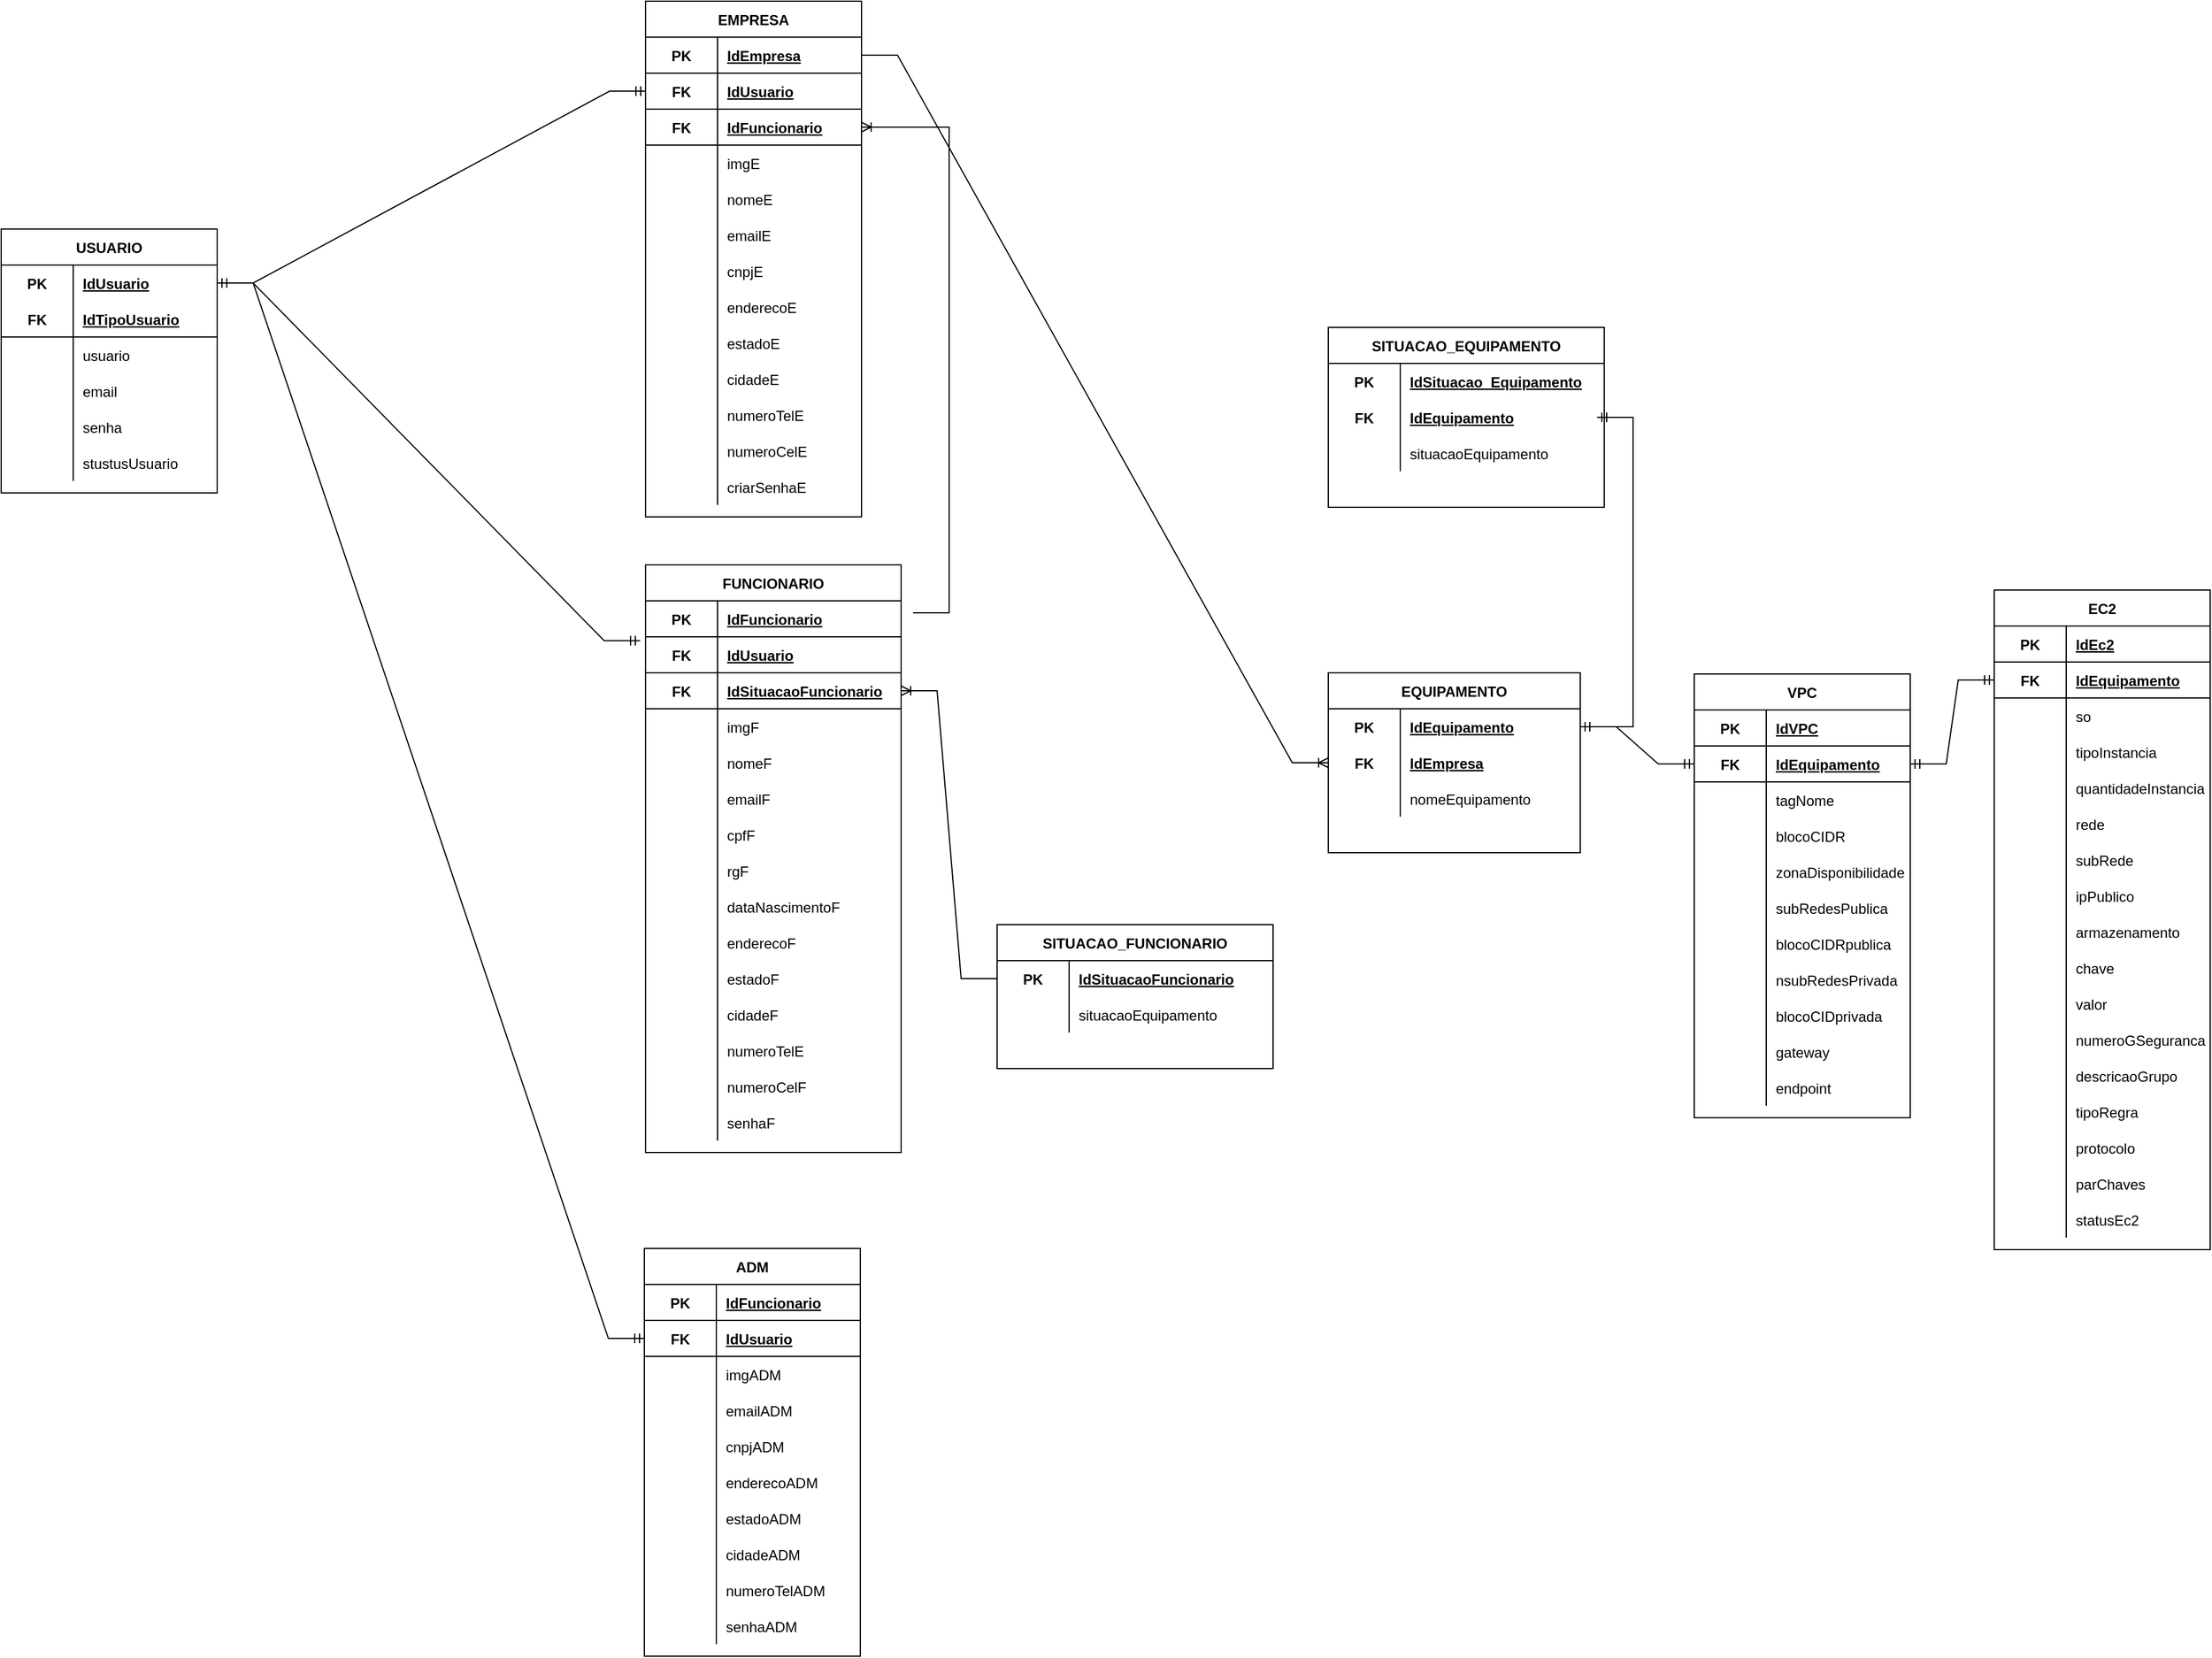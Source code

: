 <mxfile version="17.2.1" type="device" pages="2"><diagram id="yQd4mdHbChCVMlaCKBhk" name="Page-1"><mxGraphModel dx="971" dy="949" grid="1" gridSize="10" guides="1" tooltips="1" connect="1" arrows="1" fold="1" page="1" pageScale="1" pageWidth="827" pageHeight="1169" math="0" shadow="0"><root><mxCell id="0"/><mxCell id="1" parent="0"/><mxCell id="Q1dR7CvoeMiqMnOf6ZPo-24" value="FUNCIONARIO" style="shape=table;startSize=30;container=1;collapsible=1;childLayout=tableLayout;fixedRows=1;rowLines=0;fontStyle=1;align=center;resizeLast=1;" parent="1" vertex="1"><mxGeometry x="597" y="550" width="213" height="490" as="geometry"/></mxCell><mxCell id="Q1dR7CvoeMiqMnOf6ZPo-28" value="" style="shape=tableRow;horizontal=0;startSize=0;swimlaneHead=0;swimlaneBody=0;fillColor=none;collapsible=0;dropTarget=0;points=[[0,0.5],[1,0.5]];portConstraint=eastwest;top=0;left=0;right=0;bottom=1;" parent="Q1dR7CvoeMiqMnOf6ZPo-24" vertex="1"><mxGeometry y="30" width="213" height="30" as="geometry"/></mxCell><mxCell id="Q1dR7CvoeMiqMnOf6ZPo-29" value="PK" style="shape=partialRectangle;connectable=0;fillColor=none;top=0;left=0;bottom=0;right=0;fontStyle=1;overflow=hidden;" parent="Q1dR7CvoeMiqMnOf6ZPo-28" vertex="1"><mxGeometry width="60" height="30" as="geometry"><mxRectangle width="60" height="30" as="alternateBounds"/></mxGeometry></mxCell><mxCell id="Q1dR7CvoeMiqMnOf6ZPo-30" value="IdFuncionario" style="shape=partialRectangle;connectable=0;fillColor=none;top=0;left=0;bottom=0;right=0;align=left;spacingLeft=6;fontStyle=5;overflow=hidden;" parent="Q1dR7CvoeMiqMnOf6ZPo-28" vertex="1"><mxGeometry x="60" width="153" height="30" as="geometry"><mxRectangle width="153" height="30" as="alternateBounds"/></mxGeometry></mxCell><mxCell id="uSl1Qxqw4iQ3N3CC5x-F-45" value="" style="shape=tableRow;horizontal=0;startSize=0;swimlaneHead=0;swimlaneBody=0;fillColor=none;collapsible=0;dropTarget=0;points=[[0,0.5],[1,0.5]];portConstraint=eastwest;top=0;left=0;right=0;bottom=1;" parent="Q1dR7CvoeMiqMnOf6ZPo-24" vertex="1"><mxGeometry y="60" width="213" height="30" as="geometry"/></mxCell><mxCell id="uSl1Qxqw4iQ3N3CC5x-F-46" value="FK" style="shape=partialRectangle;connectable=0;fillColor=none;top=0;left=0;bottom=0;right=0;fontStyle=1;overflow=hidden;" parent="uSl1Qxqw4iQ3N3CC5x-F-45" vertex="1"><mxGeometry width="60" height="30" as="geometry"><mxRectangle width="60" height="30" as="alternateBounds"/></mxGeometry></mxCell><mxCell id="uSl1Qxqw4iQ3N3CC5x-F-47" value="IdUsuario" style="shape=partialRectangle;connectable=0;fillColor=none;top=0;left=0;bottom=0;right=0;align=left;spacingLeft=6;fontStyle=5;overflow=hidden;" parent="uSl1Qxqw4iQ3N3CC5x-F-45" vertex="1"><mxGeometry x="60" width="153" height="30" as="geometry"><mxRectangle width="153" height="30" as="alternateBounds"/></mxGeometry></mxCell><mxCell id="GB1VsxmjXZNa79YvCOFU-1" value="" style="shape=tableRow;horizontal=0;startSize=0;swimlaneHead=0;swimlaneBody=0;fillColor=none;collapsible=0;dropTarget=0;points=[[0,0.5],[1,0.5]];portConstraint=eastwest;top=0;left=0;right=0;bottom=1;" vertex="1" parent="Q1dR7CvoeMiqMnOf6ZPo-24"><mxGeometry y="90" width="213" height="30" as="geometry"/></mxCell><mxCell id="GB1VsxmjXZNa79YvCOFU-2" value="FK" style="shape=partialRectangle;connectable=0;fillColor=none;top=0;left=0;bottom=0;right=0;fontStyle=1;overflow=hidden;" vertex="1" parent="GB1VsxmjXZNa79YvCOFU-1"><mxGeometry width="60" height="30" as="geometry"><mxRectangle width="60" height="30" as="alternateBounds"/></mxGeometry></mxCell><mxCell id="GB1VsxmjXZNa79YvCOFU-3" value="IdSituacaoFuncionario" style="shape=partialRectangle;connectable=0;fillColor=none;top=0;left=0;bottom=0;right=0;align=left;spacingLeft=6;fontStyle=5;overflow=hidden;" vertex="1" parent="GB1VsxmjXZNa79YvCOFU-1"><mxGeometry x="60" width="153" height="30" as="geometry"><mxRectangle width="153" height="30" as="alternateBounds"/></mxGeometry></mxCell><mxCell id="uSl1Qxqw4iQ3N3CC5x-F-76" value="" style="shape=tableRow;horizontal=0;startSize=0;swimlaneHead=0;swimlaneBody=0;fillColor=none;collapsible=0;dropTarget=0;points=[[0,0.5],[1,0.5]];portConstraint=eastwest;top=0;left=0;right=0;bottom=0;" parent="Q1dR7CvoeMiqMnOf6ZPo-24" vertex="1"><mxGeometry y="120" width="213" height="30" as="geometry"/></mxCell><mxCell id="uSl1Qxqw4iQ3N3CC5x-F-77" value="" style="shape=partialRectangle;connectable=0;fillColor=none;top=0;left=0;bottom=0;right=0;editable=1;overflow=hidden;" parent="uSl1Qxqw4iQ3N3CC5x-F-76" vertex="1"><mxGeometry width="60" height="30" as="geometry"><mxRectangle width="60" height="30" as="alternateBounds"/></mxGeometry></mxCell><mxCell id="uSl1Qxqw4iQ3N3CC5x-F-78" value="imgF" style="shape=partialRectangle;connectable=0;fillColor=none;top=0;left=0;bottom=0;right=0;align=left;spacingLeft=6;overflow=hidden;" parent="uSl1Qxqw4iQ3N3CC5x-F-76" vertex="1"><mxGeometry x="60" width="153" height="30" as="geometry"><mxRectangle width="153" height="30" as="alternateBounds"/></mxGeometry></mxCell><mxCell id="Q1dR7CvoeMiqMnOf6ZPo-31" value="" style="shape=tableRow;horizontal=0;startSize=0;swimlaneHead=0;swimlaneBody=0;fillColor=none;collapsible=0;dropTarget=0;points=[[0,0.5],[1,0.5]];portConstraint=eastwest;top=0;left=0;right=0;bottom=0;" parent="Q1dR7CvoeMiqMnOf6ZPo-24" vertex="1"><mxGeometry y="150" width="213" height="30" as="geometry"/></mxCell><mxCell id="Q1dR7CvoeMiqMnOf6ZPo-32" value="" style="shape=partialRectangle;connectable=0;fillColor=none;top=0;left=0;bottom=0;right=0;editable=1;overflow=hidden;" parent="Q1dR7CvoeMiqMnOf6ZPo-31" vertex="1"><mxGeometry width="60" height="30" as="geometry"><mxRectangle width="60" height="30" as="alternateBounds"/></mxGeometry></mxCell><mxCell id="Q1dR7CvoeMiqMnOf6ZPo-33" value="nomeF" style="shape=partialRectangle;connectable=0;fillColor=none;top=0;left=0;bottom=0;right=0;align=left;spacingLeft=6;overflow=hidden;" parent="Q1dR7CvoeMiqMnOf6ZPo-31" vertex="1"><mxGeometry x="60" width="153" height="30" as="geometry"><mxRectangle width="153" height="30" as="alternateBounds"/></mxGeometry></mxCell><mxCell id="Q1dR7CvoeMiqMnOf6ZPo-34" value="" style="shape=tableRow;horizontal=0;startSize=0;swimlaneHead=0;swimlaneBody=0;fillColor=none;collapsible=0;dropTarget=0;points=[[0,0.5],[1,0.5]];portConstraint=eastwest;top=0;left=0;right=0;bottom=0;" parent="Q1dR7CvoeMiqMnOf6ZPo-24" vertex="1"><mxGeometry y="180" width="213" height="30" as="geometry"/></mxCell><mxCell id="Q1dR7CvoeMiqMnOf6ZPo-35" value="" style="shape=partialRectangle;connectable=0;fillColor=none;top=0;left=0;bottom=0;right=0;editable=1;overflow=hidden;" parent="Q1dR7CvoeMiqMnOf6ZPo-34" vertex="1"><mxGeometry width="60" height="30" as="geometry"><mxRectangle width="60" height="30" as="alternateBounds"/></mxGeometry></mxCell><mxCell id="Q1dR7CvoeMiqMnOf6ZPo-36" value="emailF" style="shape=partialRectangle;connectable=0;fillColor=none;top=0;left=0;bottom=0;right=0;align=left;spacingLeft=6;overflow=hidden;" parent="Q1dR7CvoeMiqMnOf6ZPo-34" vertex="1"><mxGeometry x="60" width="153" height="30" as="geometry"><mxRectangle width="153" height="30" as="alternateBounds"/></mxGeometry></mxCell><mxCell id="Q1dR7CvoeMiqMnOf6ZPo-130" value="" style="shape=tableRow;horizontal=0;startSize=0;swimlaneHead=0;swimlaneBody=0;fillColor=none;collapsible=0;dropTarget=0;points=[[0,0.5],[1,0.5]];portConstraint=eastwest;top=0;left=0;right=0;bottom=0;" parent="Q1dR7CvoeMiqMnOf6ZPo-24" vertex="1"><mxGeometry y="210" width="213" height="30" as="geometry"/></mxCell><mxCell id="Q1dR7CvoeMiqMnOf6ZPo-131" value="" style="shape=partialRectangle;connectable=0;fillColor=none;top=0;left=0;bottom=0;right=0;editable=1;overflow=hidden;" parent="Q1dR7CvoeMiqMnOf6ZPo-130" vertex="1"><mxGeometry width="60" height="30" as="geometry"><mxRectangle width="60" height="30" as="alternateBounds"/></mxGeometry></mxCell><mxCell id="Q1dR7CvoeMiqMnOf6ZPo-132" value="cpfF" style="shape=partialRectangle;connectable=0;fillColor=none;top=0;left=0;bottom=0;right=0;align=left;spacingLeft=6;overflow=hidden;" parent="Q1dR7CvoeMiqMnOf6ZPo-130" vertex="1"><mxGeometry x="60" width="153" height="30" as="geometry"><mxRectangle width="153" height="30" as="alternateBounds"/></mxGeometry></mxCell><mxCell id="Q1dR7CvoeMiqMnOf6ZPo-133" value="" style="shape=tableRow;horizontal=0;startSize=0;swimlaneHead=0;swimlaneBody=0;fillColor=none;collapsible=0;dropTarget=0;points=[[0,0.5],[1,0.5]];portConstraint=eastwest;top=0;left=0;right=0;bottom=0;" parent="Q1dR7CvoeMiqMnOf6ZPo-24" vertex="1"><mxGeometry y="240" width="213" height="30" as="geometry"/></mxCell><mxCell id="Q1dR7CvoeMiqMnOf6ZPo-134" value="" style="shape=partialRectangle;connectable=0;fillColor=none;top=0;left=0;bottom=0;right=0;editable=1;overflow=hidden;" parent="Q1dR7CvoeMiqMnOf6ZPo-133" vertex="1"><mxGeometry width="60" height="30" as="geometry"><mxRectangle width="60" height="30" as="alternateBounds"/></mxGeometry></mxCell><mxCell id="Q1dR7CvoeMiqMnOf6ZPo-135" value="rgF" style="shape=partialRectangle;connectable=0;fillColor=none;top=0;left=0;bottom=0;right=0;align=left;spacingLeft=6;overflow=hidden;" parent="Q1dR7CvoeMiqMnOf6ZPo-133" vertex="1"><mxGeometry x="60" width="153" height="30" as="geometry"><mxRectangle width="153" height="30" as="alternateBounds"/></mxGeometry></mxCell><mxCell id="Q1dR7CvoeMiqMnOf6ZPo-136" value="" style="shape=tableRow;horizontal=0;startSize=0;swimlaneHead=0;swimlaneBody=0;fillColor=none;collapsible=0;dropTarget=0;points=[[0,0.5],[1,0.5]];portConstraint=eastwest;top=0;left=0;right=0;bottom=0;" parent="Q1dR7CvoeMiqMnOf6ZPo-24" vertex="1"><mxGeometry y="270" width="213" height="30" as="geometry"/></mxCell><mxCell id="Q1dR7CvoeMiqMnOf6ZPo-137" value="" style="shape=partialRectangle;connectable=0;fillColor=none;top=0;left=0;bottom=0;right=0;editable=1;overflow=hidden;" parent="Q1dR7CvoeMiqMnOf6ZPo-136" vertex="1"><mxGeometry width="60" height="30" as="geometry"><mxRectangle width="60" height="30" as="alternateBounds"/></mxGeometry></mxCell><mxCell id="Q1dR7CvoeMiqMnOf6ZPo-138" value="dataNascimentoF" style="shape=partialRectangle;connectable=0;fillColor=none;top=0;left=0;bottom=0;right=0;align=left;spacingLeft=6;overflow=hidden;" parent="Q1dR7CvoeMiqMnOf6ZPo-136" vertex="1"><mxGeometry x="60" width="153" height="30" as="geometry"><mxRectangle width="153" height="30" as="alternateBounds"/></mxGeometry></mxCell><mxCell id="Q1dR7CvoeMiqMnOf6ZPo-139" value="" style="shape=tableRow;horizontal=0;startSize=0;swimlaneHead=0;swimlaneBody=0;fillColor=none;collapsible=0;dropTarget=0;points=[[0,0.5],[1,0.5]];portConstraint=eastwest;top=0;left=0;right=0;bottom=0;" parent="Q1dR7CvoeMiqMnOf6ZPo-24" vertex="1"><mxGeometry y="300" width="213" height="30" as="geometry"/></mxCell><mxCell id="Q1dR7CvoeMiqMnOf6ZPo-140" value="" style="shape=partialRectangle;connectable=0;fillColor=none;top=0;left=0;bottom=0;right=0;editable=1;overflow=hidden;" parent="Q1dR7CvoeMiqMnOf6ZPo-139" vertex="1"><mxGeometry width="60" height="30" as="geometry"><mxRectangle width="60" height="30" as="alternateBounds"/></mxGeometry></mxCell><mxCell id="Q1dR7CvoeMiqMnOf6ZPo-141" value="enderecoF" style="shape=partialRectangle;connectable=0;fillColor=none;top=0;left=0;bottom=0;right=0;align=left;spacingLeft=6;overflow=hidden;" parent="Q1dR7CvoeMiqMnOf6ZPo-139" vertex="1"><mxGeometry x="60" width="153" height="30" as="geometry"><mxRectangle width="153" height="30" as="alternateBounds"/></mxGeometry></mxCell><mxCell id="Q1dR7CvoeMiqMnOf6ZPo-148" value="" style="shape=tableRow;horizontal=0;startSize=0;swimlaneHead=0;swimlaneBody=0;fillColor=none;collapsible=0;dropTarget=0;points=[[0,0.5],[1,0.5]];portConstraint=eastwest;top=0;left=0;right=0;bottom=0;" parent="Q1dR7CvoeMiqMnOf6ZPo-24" vertex="1"><mxGeometry y="330" width="213" height="30" as="geometry"/></mxCell><mxCell id="Q1dR7CvoeMiqMnOf6ZPo-149" value="" style="shape=partialRectangle;connectable=0;fillColor=none;top=0;left=0;bottom=0;right=0;editable=1;overflow=hidden;" parent="Q1dR7CvoeMiqMnOf6ZPo-148" vertex="1"><mxGeometry width="60" height="30" as="geometry"><mxRectangle width="60" height="30" as="alternateBounds"/></mxGeometry></mxCell><mxCell id="Q1dR7CvoeMiqMnOf6ZPo-150" value="estadoF" style="shape=partialRectangle;connectable=0;fillColor=none;top=0;left=0;bottom=0;right=0;align=left;spacingLeft=6;overflow=hidden;" parent="Q1dR7CvoeMiqMnOf6ZPo-148" vertex="1"><mxGeometry x="60" width="153" height="30" as="geometry"><mxRectangle width="153" height="30" as="alternateBounds"/></mxGeometry></mxCell><mxCell id="Q1dR7CvoeMiqMnOf6ZPo-151" value="" style="shape=tableRow;horizontal=0;startSize=0;swimlaneHead=0;swimlaneBody=0;fillColor=none;collapsible=0;dropTarget=0;points=[[0,0.5],[1,0.5]];portConstraint=eastwest;top=0;left=0;right=0;bottom=0;" parent="Q1dR7CvoeMiqMnOf6ZPo-24" vertex="1"><mxGeometry y="360" width="213" height="30" as="geometry"/></mxCell><mxCell id="Q1dR7CvoeMiqMnOf6ZPo-152" value="" style="shape=partialRectangle;connectable=0;fillColor=none;top=0;left=0;bottom=0;right=0;editable=1;overflow=hidden;" parent="Q1dR7CvoeMiqMnOf6ZPo-151" vertex="1"><mxGeometry width="60" height="30" as="geometry"><mxRectangle width="60" height="30" as="alternateBounds"/></mxGeometry></mxCell><mxCell id="Q1dR7CvoeMiqMnOf6ZPo-153" value="cidadeF" style="shape=partialRectangle;connectable=0;fillColor=none;top=0;left=0;bottom=0;right=0;align=left;spacingLeft=6;overflow=hidden;" parent="Q1dR7CvoeMiqMnOf6ZPo-151" vertex="1"><mxGeometry x="60" width="153" height="30" as="geometry"><mxRectangle width="153" height="30" as="alternateBounds"/></mxGeometry></mxCell><mxCell id="06FRw2K40315zWXN8Saq-113" value="" style="shape=tableRow;horizontal=0;startSize=0;swimlaneHead=0;swimlaneBody=0;fillColor=none;collapsible=0;dropTarget=0;points=[[0,0.5],[1,0.5]];portConstraint=eastwest;top=0;left=0;right=0;bottom=0;" parent="Q1dR7CvoeMiqMnOf6ZPo-24" vertex="1"><mxGeometry y="390" width="213" height="30" as="geometry"/></mxCell><mxCell id="06FRw2K40315zWXN8Saq-114" value="" style="shape=partialRectangle;connectable=0;fillColor=none;top=0;left=0;bottom=0;right=0;editable=1;overflow=hidden;" parent="06FRw2K40315zWXN8Saq-113" vertex="1"><mxGeometry width="60" height="30" as="geometry"><mxRectangle width="60" height="30" as="alternateBounds"/></mxGeometry></mxCell><mxCell id="06FRw2K40315zWXN8Saq-115" value="numeroTelE" style="shape=partialRectangle;connectable=0;fillColor=none;top=0;left=0;bottom=0;right=0;align=left;spacingLeft=6;overflow=hidden;" parent="06FRw2K40315zWXN8Saq-113" vertex="1"><mxGeometry x="60" width="153" height="30" as="geometry"><mxRectangle width="153" height="30" as="alternateBounds"/></mxGeometry></mxCell><mxCell id="Q1dR7CvoeMiqMnOf6ZPo-154" value="" style="shape=tableRow;horizontal=0;startSize=0;swimlaneHead=0;swimlaneBody=0;fillColor=none;collapsible=0;dropTarget=0;points=[[0,0.5],[1,0.5]];portConstraint=eastwest;top=0;left=0;right=0;bottom=0;" parent="Q1dR7CvoeMiqMnOf6ZPo-24" vertex="1"><mxGeometry y="420" width="213" height="30" as="geometry"/></mxCell><mxCell id="Q1dR7CvoeMiqMnOf6ZPo-155" value="" style="shape=partialRectangle;connectable=0;fillColor=none;top=0;left=0;bottom=0;right=0;editable=1;overflow=hidden;" parent="Q1dR7CvoeMiqMnOf6ZPo-154" vertex="1"><mxGeometry width="60" height="30" as="geometry"><mxRectangle width="60" height="30" as="alternateBounds"/></mxGeometry></mxCell><mxCell id="Q1dR7CvoeMiqMnOf6ZPo-156" value="numeroCelF" style="shape=partialRectangle;connectable=0;fillColor=none;top=0;left=0;bottom=0;right=0;align=left;spacingLeft=6;overflow=hidden;" parent="Q1dR7CvoeMiqMnOf6ZPo-154" vertex="1"><mxGeometry x="60" width="153" height="30" as="geometry"><mxRectangle width="153" height="30" as="alternateBounds"/></mxGeometry></mxCell><mxCell id="Q1dR7CvoeMiqMnOf6ZPo-157" value="" style="shape=tableRow;horizontal=0;startSize=0;swimlaneHead=0;swimlaneBody=0;fillColor=none;collapsible=0;dropTarget=0;points=[[0,0.5],[1,0.5]];portConstraint=eastwest;top=0;left=0;right=0;bottom=0;" parent="Q1dR7CvoeMiqMnOf6ZPo-24" vertex="1"><mxGeometry y="450" width="213" height="30" as="geometry"/></mxCell><mxCell id="Q1dR7CvoeMiqMnOf6ZPo-158" value="" style="shape=partialRectangle;connectable=0;fillColor=none;top=0;left=0;bottom=0;right=0;editable=1;overflow=hidden;" parent="Q1dR7CvoeMiqMnOf6ZPo-157" vertex="1"><mxGeometry width="60" height="30" as="geometry"><mxRectangle width="60" height="30" as="alternateBounds"/></mxGeometry></mxCell><mxCell id="Q1dR7CvoeMiqMnOf6ZPo-159" value="senhaF" style="shape=partialRectangle;connectable=0;fillColor=none;top=0;left=0;bottom=0;right=0;align=left;spacingLeft=6;overflow=hidden;" parent="Q1dR7CvoeMiqMnOf6ZPo-157" vertex="1"><mxGeometry x="60" width="153" height="30" as="geometry"><mxRectangle width="153" height="30" as="alternateBounds"/></mxGeometry></mxCell><mxCell id="Q1dR7CvoeMiqMnOf6ZPo-79" value="USUARIO" style="shape=table;startSize=30;container=1;collapsible=1;childLayout=tableLayout;fixedRows=1;rowLines=0;fontStyle=1;align=center;resizeLast=1;" parent="1" vertex="1"><mxGeometry x="60" y="270" width="180" height="220" as="geometry"/></mxCell><mxCell id="Q1dR7CvoeMiqMnOf6ZPo-80" value="" style="shape=tableRow;horizontal=0;startSize=0;swimlaneHead=0;swimlaneBody=0;fillColor=none;collapsible=0;dropTarget=0;points=[[0,0.5],[1,0.5]];portConstraint=eastwest;top=0;left=0;right=0;bottom=0;" parent="Q1dR7CvoeMiqMnOf6ZPo-79" vertex="1"><mxGeometry y="30" width="180" height="30" as="geometry"/></mxCell><mxCell id="Q1dR7CvoeMiqMnOf6ZPo-81" value="PK" style="shape=partialRectangle;connectable=0;fillColor=none;top=0;left=0;bottom=0;right=0;fontStyle=1;overflow=hidden;" parent="Q1dR7CvoeMiqMnOf6ZPo-80" vertex="1"><mxGeometry width="60" height="30" as="geometry"><mxRectangle width="60" height="30" as="alternateBounds"/></mxGeometry></mxCell><mxCell id="Q1dR7CvoeMiqMnOf6ZPo-82" value="IdUsuario" style="shape=partialRectangle;connectable=0;fillColor=none;top=0;left=0;bottom=0;right=0;align=left;spacingLeft=6;fontStyle=5;overflow=hidden;" parent="Q1dR7CvoeMiqMnOf6ZPo-80" vertex="1"><mxGeometry x="60" width="120" height="30" as="geometry"><mxRectangle width="120" height="30" as="alternateBounds"/></mxGeometry></mxCell><mxCell id="Q1dR7CvoeMiqMnOf6ZPo-83" value="" style="shape=tableRow;horizontal=0;startSize=0;swimlaneHead=0;swimlaneBody=0;fillColor=none;collapsible=0;dropTarget=0;points=[[0,0.5],[1,0.5]];portConstraint=eastwest;top=0;left=0;right=0;bottom=1;" parent="Q1dR7CvoeMiqMnOf6ZPo-79" vertex="1"><mxGeometry y="60" width="180" height="30" as="geometry"/></mxCell><mxCell id="Q1dR7CvoeMiqMnOf6ZPo-84" value="FK" style="shape=partialRectangle;connectable=0;fillColor=none;top=0;left=0;bottom=0;right=0;fontStyle=1;overflow=hidden;" parent="Q1dR7CvoeMiqMnOf6ZPo-83" vertex="1"><mxGeometry width="60" height="30" as="geometry"><mxRectangle width="60" height="30" as="alternateBounds"/></mxGeometry></mxCell><mxCell id="Q1dR7CvoeMiqMnOf6ZPo-85" value="IdTipoUsuario" style="shape=partialRectangle;connectable=0;fillColor=none;top=0;left=0;bottom=0;right=0;align=left;spacingLeft=6;fontStyle=5;overflow=hidden;" parent="Q1dR7CvoeMiqMnOf6ZPo-83" vertex="1"><mxGeometry x="60" width="120" height="30" as="geometry"><mxRectangle width="120" height="30" as="alternateBounds"/></mxGeometry></mxCell><mxCell id="Q1dR7CvoeMiqMnOf6ZPo-86" value="" style="shape=tableRow;horizontal=0;startSize=0;swimlaneHead=0;swimlaneBody=0;fillColor=none;collapsible=0;dropTarget=0;points=[[0,0.5],[1,0.5]];portConstraint=eastwest;top=0;left=0;right=0;bottom=0;" parent="Q1dR7CvoeMiqMnOf6ZPo-79" vertex="1"><mxGeometry y="90" width="180" height="30" as="geometry"/></mxCell><mxCell id="Q1dR7CvoeMiqMnOf6ZPo-87" value="" style="shape=partialRectangle;connectable=0;fillColor=none;top=0;left=0;bottom=0;right=0;editable=1;overflow=hidden;" parent="Q1dR7CvoeMiqMnOf6ZPo-86" vertex="1"><mxGeometry width="60" height="30" as="geometry"><mxRectangle width="60" height="30" as="alternateBounds"/></mxGeometry></mxCell><mxCell id="Q1dR7CvoeMiqMnOf6ZPo-88" value="usuario" style="shape=partialRectangle;connectable=0;fillColor=none;top=0;left=0;bottom=0;right=0;align=left;spacingLeft=6;overflow=hidden;" parent="Q1dR7CvoeMiqMnOf6ZPo-86" vertex="1"><mxGeometry x="60" width="120" height="30" as="geometry"><mxRectangle width="120" height="30" as="alternateBounds"/></mxGeometry></mxCell><mxCell id="Q1dR7CvoeMiqMnOf6ZPo-127" value="" style="shape=tableRow;horizontal=0;startSize=0;swimlaneHead=0;swimlaneBody=0;fillColor=none;collapsible=0;dropTarget=0;points=[[0,0.5],[1,0.5]];portConstraint=eastwest;top=0;left=0;right=0;bottom=0;" parent="Q1dR7CvoeMiqMnOf6ZPo-79" vertex="1"><mxGeometry y="120" width="180" height="30" as="geometry"/></mxCell><mxCell id="Q1dR7CvoeMiqMnOf6ZPo-128" value="" style="shape=partialRectangle;connectable=0;fillColor=none;top=0;left=0;bottom=0;right=0;editable=1;overflow=hidden;" parent="Q1dR7CvoeMiqMnOf6ZPo-127" vertex="1"><mxGeometry width="60" height="30" as="geometry"><mxRectangle width="60" height="30" as="alternateBounds"/></mxGeometry></mxCell><mxCell id="Q1dR7CvoeMiqMnOf6ZPo-129" value="email" style="shape=partialRectangle;connectable=0;fillColor=none;top=0;left=0;bottom=0;right=0;align=left;spacingLeft=6;overflow=hidden;" parent="Q1dR7CvoeMiqMnOf6ZPo-127" vertex="1"><mxGeometry x="60" width="120" height="30" as="geometry"><mxRectangle width="120" height="30" as="alternateBounds"/></mxGeometry></mxCell><mxCell id="Q1dR7CvoeMiqMnOf6ZPo-89" value="" style="shape=tableRow;horizontal=0;startSize=0;swimlaneHead=0;swimlaneBody=0;fillColor=none;collapsible=0;dropTarget=0;points=[[0,0.5],[1,0.5]];portConstraint=eastwest;top=0;left=0;right=0;bottom=0;" parent="Q1dR7CvoeMiqMnOf6ZPo-79" vertex="1"><mxGeometry y="150" width="180" height="30" as="geometry"/></mxCell><mxCell id="Q1dR7CvoeMiqMnOf6ZPo-90" value="" style="shape=partialRectangle;connectable=0;fillColor=none;top=0;left=0;bottom=0;right=0;editable=1;overflow=hidden;" parent="Q1dR7CvoeMiqMnOf6ZPo-89" vertex="1"><mxGeometry width="60" height="30" as="geometry"><mxRectangle width="60" height="30" as="alternateBounds"/></mxGeometry></mxCell><mxCell id="Q1dR7CvoeMiqMnOf6ZPo-91" value="senha" style="shape=partialRectangle;connectable=0;fillColor=none;top=0;left=0;bottom=0;right=0;align=left;spacingLeft=6;overflow=hidden;" parent="Q1dR7CvoeMiqMnOf6ZPo-89" vertex="1"><mxGeometry x="60" width="120" height="30" as="geometry"><mxRectangle width="120" height="30" as="alternateBounds"/></mxGeometry></mxCell><mxCell id="sSJYPD31CEr7_85BKbl_-2" value="" style="shape=tableRow;horizontal=0;startSize=0;swimlaneHead=0;swimlaneBody=0;fillColor=none;collapsible=0;dropTarget=0;points=[[0,0.5],[1,0.5]];portConstraint=eastwest;top=0;left=0;right=0;bottom=0;" parent="Q1dR7CvoeMiqMnOf6ZPo-79" vertex="1"><mxGeometry y="180" width="180" height="30" as="geometry"/></mxCell><mxCell id="sSJYPD31CEr7_85BKbl_-3" value="" style="shape=partialRectangle;connectable=0;fillColor=none;top=0;left=0;bottom=0;right=0;editable=1;overflow=hidden;" parent="sSJYPD31CEr7_85BKbl_-2" vertex="1"><mxGeometry width="60" height="30" as="geometry"><mxRectangle width="60" height="30" as="alternateBounds"/></mxGeometry></mxCell><mxCell id="sSJYPD31CEr7_85BKbl_-4" value="stustusUsuario" style="shape=partialRectangle;connectable=0;fillColor=none;top=0;left=0;bottom=0;right=0;align=left;spacingLeft=6;overflow=hidden;" parent="sSJYPD31CEr7_85BKbl_-2" vertex="1"><mxGeometry x="60" width="120" height="30" as="geometry"><mxRectangle width="120" height="30" as="alternateBounds"/></mxGeometry></mxCell><mxCell id="Q1dR7CvoeMiqMnOf6ZPo-169" value="EMPRESA" style="shape=table;startSize=30;container=1;collapsible=1;childLayout=tableLayout;fixedRows=1;rowLines=0;fontStyle=1;align=center;resizeLast=1;" parent="1" vertex="1"><mxGeometry x="597" y="80" width="180" height="430" as="geometry"/></mxCell><mxCell id="Q1dR7CvoeMiqMnOf6ZPo-170" value="" style="shape=tableRow;horizontal=0;startSize=0;swimlaneHead=0;swimlaneBody=0;fillColor=none;collapsible=0;dropTarget=0;points=[[0,0.5],[1,0.5]];portConstraint=eastwest;top=0;left=0;right=0;bottom=1;" parent="Q1dR7CvoeMiqMnOf6ZPo-169" vertex="1"><mxGeometry y="30" width="180" height="30" as="geometry"/></mxCell><mxCell id="Q1dR7CvoeMiqMnOf6ZPo-171" value="PK" style="shape=partialRectangle;connectable=0;fillColor=none;top=0;left=0;bottom=0;right=0;fontStyle=1;overflow=hidden;" parent="Q1dR7CvoeMiqMnOf6ZPo-170" vertex="1"><mxGeometry width="60" height="30" as="geometry"><mxRectangle width="60" height="30" as="alternateBounds"/></mxGeometry></mxCell><mxCell id="Q1dR7CvoeMiqMnOf6ZPo-172" value="IdEmpresa" style="shape=partialRectangle;connectable=0;fillColor=none;top=0;left=0;bottom=0;right=0;align=left;spacingLeft=6;fontStyle=5;overflow=hidden;" parent="Q1dR7CvoeMiqMnOf6ZPo-170" vertex="1"><mxGeometry x="60" width="120" height="30" as="geometry"><mxRectangle width="120" height="30" as="alternateBounds"/></mxGeometry></mxCell><mxCell id="uSl1Qxqw4iQ3N3CC5x-F-21" value="" style="shape=tableRow;horizontal=0;startSize=0;swimlaneHead=0;swimlaneBody=0;fillColor=none;collapsible=0;dropTarget=0;points=[[0,0.5],[1,0.5]];portConstraint=eastwest;top=0;left=0;right=0;bottom=1;" parent="Q1dR7CvoeMiqMnOf6ZPo-169" vertex="1"><mxGeometry y="60" width="180" height="30" as="geometry"/></mxCell><mxCell id="uSl1Qxqw4iQ3N3CC5x-F-22" value="FK" style="shape=partialRectangle;connectable=0;fillColor=none;top=0;left=0;bottom=0;right=0;fontStyle=1;overflow=hidden;" parent="uSl1Qxqw4iQ3N3CC5x-F-21" vertex="1"><mxGeometry width="60" height="30" as="geometry"><mxRectangle width="60" height="30" as="alternateBounds"/></mxGeometry></mxCell><mxCell id="uSl1Qxqw4iQ3N3CC5x-F-23" value="IdUsuario" style="shape=partialRectangle;connectable=0;fillColor=none;top=0;left=0;bottom=0;right=0;align=left;spacingLeft=6;fontStyle=5;overflow=hidden;" parent="uSl1Qxqw4iQ3N3CC5x-F-21" vertex="1"><mxGeometry x="60" width="120" height="30" as="geometry"><mxRectangle width="120" height="30" as="alternateBounds"/></mxGeometry></mxCell><mxCell id="06FRw2K40315zWXN8Saq-92" value="" style="shape=tableRow;horizontal=0;startSize=0;swimlaneHead=0;swimlaneBody=0;fillColor=none;collapsible=0;dropTarget=0;points=[[0,0.5],[1,0.5]];portConstraint=eastwest;top=0;left=0;right=0;bottom=1;" parent="Q1dR7CvoeMiqMnOf6ZPo-169" vertex="1"><mxGeometry y="90" width="180" height="30" as="geometry"/></mxCell><mxCell id="06FRw2K40315zWXN8Saq-93" value="FK" style="shape=partialRectangle;connectable=0;fillColor=none;top=0;left=0;bottom=0;right=0;fontStyle=1;overflow=hidden;" parent="06FRw2K40315zWXN8Saq-92" vertex="1"><mxGeometry width="60" height="30" as="geometry"><mxRectangle width="60" height="30" as="alternateBounds"/></mxGeometry></mxCell><mxCell id="06FRw2K40315zWXN8Saq-94" value="IdFuncionario" style="shape=partialRectangle;connectable=0;fillColor=none;top=0;left=0;bottom=0;right=0;align=left;spacingLeft=6;fontStyle=5;overflow=hidden;" parent="06FRw2K40315zWXN8Saq-92" vertex="1"><mxGeometry x="60" width="120" height="30" as="geometry"><mxRectangle width="120" height="30" as="alternateBounds"/></mxGeometry></mxCell><mxCell id="uSl1Qxqw4iQ3N3CC5x-F-79" value="" style="shape=tableRow;horizontal=0;startSize=0;swimlaneHead=0;swimlaneBody=0;fillColor=none;collapsible=0;dropTarget=0;points=[[0,0.5],[1,0.5]];portConstraint=eastwest;top=0;left=0;right=0;bottom=0;" parent="Q1dR7CvoeMiqMnOf6ZPo-169" vertex="1"><mxGeometry y="120" width="180" height="30" as="geometry"/></mxCell><mxCell id="uSl1Qxqw4iQ3N3CC5x-F-80" value="" style="shape=partialRectangle;connectable=0;fillColor=none;top=0;left=0;bottom=0;right=0;editable=1;overflow=hidden;" parent="uSl1Qxqw4iQ3N3CC5x-F-79" vertex="1"><mxGeometry width="60" height="30" as="geometry"><mxRectangle width="60" height="30" as="alternateBounds"/></mxGeometry></mxCell><mxCell id="uSl1Qxqw4iQ3N3CC5x-F-81" value="imgE" style="shape=partialRectangle;connectable=0;fillColor=none;top=0;left=0;bottom=0;right=0;align=left;spacingLeft=6;overflow=hidden;" parent="uSl1Qxqw4iQ3N3CC5x-F-79" vertex="1"><mxGeometry x="60" width="120" height="30" as="geometry"><mxRectangle width="120" height="30" as="alternateBounds"/></mxGeometry></mxCell><mxCell id="Q1dR7CvoeMiqMnOf6ZPo-173" value="" style="shape=tableRow;horizontal=0;startSize=0;swimlaneHead=0;swimlaneBody=0;fillColor=none;collapsible=0;dropTarget=0;points=[[0,0.5],[1,0.5]];portConstraint=eastwest;top=0;left=0;right=0;bottom=0;" parent="Q1dR7CvoeMiqMnOf6ZPo-169" vertex="1"><mxGeometry y="150" width="180" height="30" as="geometry"/></mxCell><mxCell id="Q1dR7CvoeMiqMnOf6ZPo-174" value="" style="shape=partialRectangle;connectable=0;fillColor=none;top=0;left=0;bottom=0;right=0;editable=1;overflow=hidden;" parent="Q1dR7CvoeMiqMnOf6ZPo-173" vertex="1"><mxGeometry width="60" height="30" as="geometry"><mxRectangle width="60" height="30" as="alternateBounds"/></mxGeometry></mxCell><mxCell id="Q1dR7CvoeMiqMnOf6ZPo-175" value="nomeE" style="shape=partialRectangle;connectable=0;fillColor=none;top=0;left=0;bottom=0;right=0;align=left;spacingLeft=6;overflow=hidden;" parent="Q1dR7CvoeMiqMnOf6ZPo-173" vertex="1"><mxGeometry x="60" width="120" height="30" as="geometry"><mxRectangle width="120" height="30" as="alternateBounds"/></mxGeometry></mxCell><mxCell id="Q1dR7CvoeMiqMnOf6ZPo-176" value="" style="shape=tableRow;horizontal=0;startSize=0;swimlaneHead=0;swimlaneBody=0;fillColor=none;collapsible=0;dropTarget=0;points=[[0,0.5],[1,0.5]];portConstraint=eastwest;top=0;left=0;right=0;bottom=0;" parent="Q1dR7CvoeMiqMnOf6ZPo-169" vertex="1"><mxGeometry y="180" width="180" height="30" as="geometry"/></mxCell><mxCell id="Q1dR7CvoeMiqMnOf6ZPo-177" value="" style="shape=partialRectangle;connectable=0;fillColor=none;top=0;left=0;bottom=0;right=0;editable=1;overflow=hidden;" parent="Q1dR7CvoeMiqMnOf6ZPo-176" vertex="1"><mxGeometry width="60" height="30" as="geometry"><mxRectangle width="60" height="30" as="alternateBounds"/></mxGeometry></mxCell><mxCell id="Q1dR7CvoeMiqMnOf6ZPo-178" value="emailE" style="shape=partialRectangle;connectable=0;fillColor=none;top=0;left=0;bottom=0;right=0;align=left;spacingLeft=6;overflow=hidden;" parent="Q1dR7CvoeMiqMnOf6ZPo-176" vertex="1"><mxGeometry x="60" width="120" height="30" as="geometry"><mxRectangle width="120" height="30" as="alternateBounds"/></mxGeometry></mxCell><mxCell id="Q1dR7CvoeMiqMnOf6ZPo-179" value="" style="shape=tableRow;horizontal=0;startSize=0;swimlaneHead=0;swimlaneBody=0;fillColor=none;collapsible=0;dropTarget=0;points=[[0,0.5],[1,0.5]];portConstraint=eastwest;top=0;left=0;right=0;bottom=0;" parent="Q1dR7CvoeMiqMnOf6ZPo-169" vertex="1"><mxGeometry y="210" width="180" height="30" as="geometry"/></mxCell><mxCell id="Q1dR7CvoeMiqMnOf6ZPo-180" value="" style="shape=partialRectangle;connectable=0;fillColor=none;top=0;left=0;bottom=0;right=0;editable=1;overflow=hidden;" parent="Q1dR7CvoeMiqMnOf6ZPo-179" vertex="1"><mxGeometry width="60" height="30" as="geometry"><mxRectangle width="60" height="30" as="alternateBounds"/></mxGeometry></mxCell><mxCell id="Q1dR7CvoeMiqMnOf6ZPo-181" value="cnpjE" style="shape=partialRectangle;connectable=0;fillColor=none;top=0;left=0;bottom=0;right=0;align=left;spacingLeft=6;overflow=hidden;" parent="Q1dR7CvoeMiqMnOf6ZPo-179" vertex="1"><mxGeometry x="60" width="120" height="30" as="geometry"><mxRectangle width="120" height="30" as="alternateBounds"/></mxGeometry></mxCell><mxCell id="Q1dR7CvoeMiqMnOf6ZPo-188" value="" style="shape=tableRow;horizontal=0;startSize=0;swimlaneHead=0;swimlaneBody=0;fillColor=none;collapsible=0;dropTarget=0;points=[[0,0.5],[1,0.5]];portConstraint=eastwest;top=0;left=0;right=0;bottom=0;" parent="Q1dR7CvoeMiqMnOf6ZPo-169" vertex="1"><mxGeometry y="240" width="180" height="30" as="geometry"/></mxCell><mxCell id="Q1dR7CvoeMiqMnOf6ZPo-189" value="" style="shape=partialRectangle;connectable=0;fillColor=none;top=0;left=0;bottom=0;right=0;editable=1;overflow=hidden;" parent="Q1dR7CvoeMiqMnOf6ZPo-188" vertex="1"><mxGeometry width="60" height="30" as="geometry"><mxRectangle width="60" height="30" as="alternateBounds"/></mxGeometry></mxCell><mxCell id="Q1dR7CvoeMiqMnOf6ZPo-190" value="enderecoE" style="shape=partialRectangle;connectable=0;fillColor=none;top=0;left=0;bottom=0;right=0;align=left;spacingLeft=6;overflow=hidden;" parent="Q1dR7CvoeMiqMnOf6ZPo-188" vertex="1"><mxGeometry x="60" width="120" height="30" as="geometry"><mxRectangle width="120" height="30" as="alternateBounds"/></mxGeometry></mxCell><mxCell id="Q1dR7CvoeMiqMnOf6ZPo-191" value="" style="shape=tableRow;horizontal=0;startSize=0;swimlaneHead=0;swimlaneBody=0;fillColor=none;collapsible=0;dropTarget=0;points=[[0,0.5],[1,0.5]];portConstraint=eastwest;top=0;left=0;right=0;bottom=0;" parent="Q1dR7CvoeMiqMnOf6ZPo-169" vertex="1"><mxGeometry y="270" width="180" height="30" as="geometry"/></mxCell><mxCell id="Q1dR7CvoeMiqMnOf6ZPo-192" value="" style="shape=partialRectangle;connectable=0;fillColor=none;top=0;left=0;bottom=0;right=0;editable=1;overflow=hidden;" parent="Q1dR7CvoeMiqMnOf6ZPo-191" vertex="1"><mxGeometry width="60" height="30" as="geometry"><mxRectangle width="60" height="30" as="alternateBounds"/></mxGeometry></mxCell><mxCell id="Q1dR7CvoeMiqMnOf6ZPo-193" value="estadoE" style="shape=partialRectangle;connectable=0;fillColor=none;top=0;left=0;bottom=0;right=0;align=left;spacingLeft=6;overflow=hidden;" parent="Q1dR7CvoeMiqMnOf6ZPo-191" vertex="1"><mxGeometry x="60" width="120" height="30" as="geometry"><mxRectangle width="120" height="30" as="alternateBounds"/></mxGeometry></mxCell><mxCell id="Q1dR7CvoeMiqMnOf6ZPo-194" value="" style="shape=tableRow;horizontal=0;startSize=0;swimlaneHead=0;swimlaneBody=0;fillColor=none;collapsible=0;dropTarget=0;points=[[0,0.5],[1,0.5]];portConstraint=eastwest;top=0;left=0;right=0;bottom=0;" parent="Q1dR7CvoeMiqMnOf6ZPo-169" vertex="1"><mxGeometry y="300" width="180" height="30" as="geometry"/></mxCell><mxCell id="Q1dR7CvoeMiqMnOf6ZPo-195" value="" style="shape=partialRectangle;connectable=0;fillColor=none;top=0;left=0;bottom=0;right=0;editable=1;overflow=hidden;" parent="Q1dR7CvoeMiqMnOf6ZPo-194" vertex="1"><mxGeometry width="60" height="30" as="geometry"><mxRectangle width="60" height="30" as="alternateBounds"/></mxGeometry></mxCell><mxCell id="Q1dR7CvoeMiqMnOf6ZPo-196" value="cidadeE" style="shape=partialRectangle;connectable=0;fillColor=none;top=0;left=0;bottom=0;right=0;align=left;spacingLeft=6;overflow=hidden;" parent="Q1dR7CvoeMiqMnOf6ZPo-194" vertex="1"><mxGeometry x="60" width="120" height="30" as="geometry"><mxRectangle width="120" height="30" as="alternateBounds"/></mxGeometry></mxCell><mxCell id="06FRw2K40315zWXN8Saq-110" value="" style="shape=tableRow;horizontal=0;startSize=0;swimlaneHead=0;swimlaneBody=0;fillColor=none;collapsible=0;dropTarget=0;points=[[0,0.5],[1,0.5]];portConstraint=eastwest;top=0;left=0;right=0;bottom=0;" parent="Q1dR7CvoeMiqMnOf6ZPo-169" vertex="1"><mxGeometry y="330" width="180" height="30" as="geometry"/></mxCell><mxCell id="06FRw2K40315zWXN8Saq-111" value="" style="shape=partialRectangle;connectable=0;fillColor=none;top=0;left=0;bottom=0;right=0;editable=1;overflow=hidden;" parent="06FRw2K40315zWXN8Saq-110" vertex="1"><mxGeometry width="60" height="30" as="geometry"><mxRectangle width="60" height="30" as="alternateBounds"/></mxGeometry></mxCell><mxCell id="06FRw2K40315zWXN8Saq-112" value="numeroTelE" style="shape=partialRectangle;connectable=0;fillColor=none;top=0;left=0;bottom=0;right=0;align=left;spacingLeft=6;overflow=hidden;" parent="06FRw2K40315zWXN8Saq-110" vertex="1"><mxGeometry x="60" width="120" height="30" as="geometry"><mxRectangle width="120" height="30" as="alternateBounds"/></mxGeometry></mxCell><mxCell id="Q1dR7CvoeMiqMnOf6ZPo-197" value="" style="shape=tableRow;horizontal=0;startSize=0;swimlaneHead=0;swimlaneBody=0;fillColor=none;collapsible=0;dropTarget=0;points=[[0,0.5],[1,0.5]];portConstraint=eastwest;top=0;left=0;right=0;bottom=0;" parent="Q1dR7CvoeMiqMnOf6ZPo-169" vertex="1"><mxGeometry y="360" width="180" height="30" as="geometry"/></mxCell><mxCell id="Q1dR7CvoeMiqMnOf6ZPo-198" value="" style="shape=partialRectangle;connectable=0;fillColor=none;top=0;left=0;bottom=0;right=0;editable=1;overflow=hidden;" parent="Q1dR7CvoeMiqMnOf6ZPo-197" vertex="1"><mxGeometry width="60" height="30" as="geometry"><mxRectangle width="60" height="30" as="alternateBounds"/></mxGeometry></mxCell><mxCell id="Q1dR7CvoeMiqMnOf6ZPo-199" value="numeroCelE" style="shape=partialRectangle;connectable=0;fillColor=none;top=0;left=0;bottom=0;right=0;align=left;spacingLeft=6;overflow=hidden;" parent="Q1dR7CvoeMiqMnOf6ZPo-197" vertex="1"><mxGeometry x="60" width="120" height="30" as="geometry"><mxRectangle width="120" height="30" as="alternateBounds"/></mxGeometry></mxCell><mxCell id="Q1dR7CvoeMiqMnOf6ZPo-200" value="" style="shape=tableRow;horizontal=0;startSize=0;swimlaneHead=0;swimlaneBody=0;fillColor=none;collapsible=0;dropTarget=0;points=[[0,0.5],[1,0.5]];portConstraint=eastwest;top=0;left=0;right=0;bottom=0;" parent="Q1dR7CvoeMiqMnOf6ZPo-169" vertex="1"><mxGeometry y="390" width="180" height="30" as="geometry"/></mxCell><mxCell id="Q1dR7CvoeMiqMnOf6ZPo-201" value="" style="shape=partialRectangle;connectable=0;fillColor=none;top=0;left=0;bottom=0;right=0;editable=1;overflow=hidden;" parent="Q1dR7CvoeMiqMnOf6ZPo-200" vertex="1"><mxGeometry width="60" height="30" as="geometry"><mxRectangle width="60" height="30" as="alternateBounds"/></mxGeometry></mxCell><mxCell id="Q1dR7CvoeMiqMnOf6ZPo-202" value="criarSenhaE" style="shape=partialRectangle;connectable=0;fillColor=none;top=0;left=0;bottom=0;right=0;align=left;spacingLeft=6;overflow=hidden;" parent="Q1dR7CvoeMiqMnOf6ZPo-200" vertex="1"><mxGeometry x="60" width="120" height="30" as="geometry"><mxRectangle width="120" height="30" as="alternateBounds"/></mxGeometry></mxCell><mxCell id="Q1dR7CvoeMiqMnOf6ZPo-229" value="EC2" style="shape=table;startSize=30;container=1;collapsible=1;childLayout=tableLayout;fixedRows=1;rowLines=0;fontStyle=1;align=center;resizeLast=1;" parent="1" vertex="1"><mxGeometry x="1721" y="571" width="180" height="550" as="geometry"/></mxCell><mxCell id="Q1dR7CvoeMiqMnOf6ZPo-230" value="" style="shape=tableRow;horizontal=0;startSize=0;swimlaneHead=0;swimlaneBody=0;fillColor=none;collapsible=0;dropTarget=0;points=[[0,0.5],[1,0.5]];portConstraint=eastwest;top=0;left=0;right=0;bottom=1;" parent="Q1dR7CvoeMiqMnOf6ZPo-229" vertex="1"><mxGeometry y="30" width="180" height="30" as="geometry"/></mxCell><mxCell id="Q1dR7CvoeMiqMnOf6ZPo-231" value="PK" style="shape=partialRectangle;connectable=0;fillColor=none;top=0;left=0;bottom=0;right=0;fontStyle=1;overflow=hidden;" parent="Q1dR7CvoeMiqMnOf6ZPo-230" vertex="1"><mxGeometry width="60" height="30" as="geometry"><mxRectangle width="60" height="30" as="alternateBounds"/></mxGeometry></mxCell><mxCell id="Q1dR7CvoeMiqMnOf6ZPo-232" value="IdEc2" style="shape=partialRectangle;connectable=0;fillColor=none;top=0;left=0;bottom=0;right=0;align=left;spacingLeft=6;fontStyle=5;overflow=hidden;" parent="Q1dR7CvoeMiqMnOf6ZPo-230" vertex="1"><mxGeometry x="60" width="120" height="30" as="geometry"><mxRectangle width="120" height="30" as="alternateBounds"/></mxGeometry></mxCell><mxCell id="VvHxv9UGr5hZB2JE19z2-103" value="" style="shape=tableRow;horizontal=0;startSize=0;swimlaneHead=0;swimlaneBody=0;fillColor=none;collapsible=0;dropTarget=0;points=[[0,0.5],[1,0.5]];portConstraint=eastwest;top=0;left=0;right=0;bottom=1;" parent="Q1dR7CvoeMiqMnOf6ZPo-229" vertex="1"><mxGeometry y="60" width="180" height="30" as="geometry"/></mxCell><mxCell id="VvHxv9UGr5hZB2JE19z2-104" value="FK" style="shape=partialRectangle;connectable=0;fillColor=none;top=0;left=0;bottom=0;right=0;fontStyle=1;overflow=hidden;" parent="VvHxv9UGr5hZB2JE19z2-103" vertex="1"><mxGeometry width="60" height="30" as="geometry"><mxRectangle width="60" height="30" as="alternateBounds"/></mxGeometry></mxCell><mxCell id="VvHxv9UGr5hZB2JE19z2-105" value="IdEquipamento" style="shape=partialRectangle;connectable=0;fillColor=none;top=0;left=0;bottom=0;right=0;align=left;spacingLeft=6;fontStyle=5;overflow=hidden;" parent="VvHxv9UGr5hZB2JE19z2-103" vertex="1"><mxGeometry x="60" width="120" height="30" as="geometry"><mxRectangle width="120" height="30" as="alternateBounds"/></mxGeometry></mxCell><mxCell id="Q1dR7CvoeMiqMnOf6ZPo-233" value="" style="shape=tableRow;horizontal=0;startSize=0;swimlaneHead=0;swimlaneBody=0;fillColor=none;collapsible=0;dropTarget=0;points=[[0,0.5],[1,0.5]];portConstraint=eastwest;top=0;left=0;right=0;bottom=0;" parent="Q1dR7CvoeMiqMnOf6ZPo-229" vertex="1"><mxGeometry y="90" width="180" height="30" as="geometry"/></mxCell><mxCell id="Q1dR7CvoeMiqMnOf6ZPo-234" value="" style="shape=partialRectangle;connectable=0;fillColor=none;top=0;left=0;bottom=0;right=0;editable=1;overflow=hidden;" parent="Q1dR7CvoeMiqMnOf6ZPo-233" vertex="1"><mxGeometry width="60" height="30" as="geometry"><mxRectangle width="60" height="30" as="alternateBounds"/></mxGeometry></mxCell><mxCell id="Q1dR7CvoeMiqMnOf6ZPo-235" value="so" style="shape=partialRectangle;connectable=0;fillColor=none;top=0;left=0;bottom=0;right=0;align=left;spacingLeft=6;overflow=hidden;" parent="Q1dR7CvoeMiqMnOf6ZPo-233" vertex="1"><mxGeometry x="60" width="120" height="30" as="geometry"><mxRectangle width="120" height="30" as="alternateBounds"/></mxGeometry></mxCell><mxCell id="Q1dR7CvoeMiqMnOf6ZPo-236" value="" style="shape=tableRow;horizontal=0;startSize=0;swimlaneHead=0;swimlaneBody=0;fillColor=none;collapsible=0;dropTarget=0;points=[[0,0.5],[1,0.5]];portConstraint=eastwest;top=0;left=0;right=0;bottom=0;" parent="Q1dR7CvoeMiqMnOf6ZPo-229" vertex="1"><mxGeometry y="120" width="180" height="30" as="geometry"/></mxCell><mxCell id="Q1dR7CvoeMiqMnOf6ZPo-237" value="" style="shape=partialRectangle;connectable=0;fillColor=none;top=0;left=0;bottom=0;right=0;editable=1;overflow=hidden;" parent="Q1dR7CvoeMiqMnOf6ZPo-236" vertex="1"><mxGeometry width="60" height="30" as="geometry"><mxRectangle width="60" height="30" as="alternateBounds"/></mxGeometry></mxCell><mxCell id="Q1dR7CvoeMiqMnOf6ZPo-238" value="tipoInstancia" style="shape=partialRectangle;connectable=0;fillColor=none;top=0;left=0;bottom=0;right=0;align=left;spacingLeft=6;overflow=hidden;" parent="Q1dR7CvoeMiqMnOf6ZPo-236" vertex="1"><mxGeometry x="60" width="120" height="30" as="geometry"><mxRectangle width="120" height="30" as="alternateBounds"/></mxGeometry></mxCell><mxCell id="Q1dR7CvoeMiqMnOf6ZPo-239" value="" style="shape=tableRow;horizontal=0;startSize=0;swimlaneHead=0;swimlaneBody=0;fillColor=none;collapsible=0;dropTarget=0;points=[[0,0.5],[1,0.5]];portConstraint=eastwest;top=0;left=0;right=0;bottom=0;" parent="Q1dR7CvoeMiqMnOf6ZPo-229" vertex="1"><mxGeometry y="150" width="180" height="30" as="geometry"/></mxCell><mxCell id="Q1dR7CvoeMiqMnOf6ZPo-240" value="" style="shape=partialRectangle;connectable=0;fillColor=none;top=0;left=0;bottom=0;right=0;editable=1;overflow=hidden;" parent="Q1dR7CvoeMiqMnOf6ZPo-239" vertex="1"><mxGeometry width="60" height="30" as="geometry"><mxRectangle width="60" height="30" as="alternateBounds"/></mxGeometry></mxCell><mxCell id="Q1dR7CvoeMiqMnOf6ZPo-241" value="quantidadeInstancia" style="shape=partialRectangle;connectable=0;fillColor=none;top=0;left=0;bottom=0;right=0;align=left;spacingLeft=6;overflow=hidden;" parent="Q1dR7CvoeMiqMnOf6ZPo-239" vertex="1"><mxGeometry x="60" width="120" height="30" as="geometry"><mxRectangle width="120" height="30" as="alternateBounds"/></mxGeometry></mxCell><mxCell id="Q1dR7CvoeMiqMnOf6ZPo-242" value="" style="shape=tableRow;horizontal=0;startSize=0;swimlaneHead=0;swimlaneBody=0;fillColor=none;collapsible=0;dropTarget=0;points=[[0,0.5],[1,0.5]];portConstraint=eastwest;top=0;left=0;right=0;bottom=0;" parent="Q1dR7CvoeMiqMnOf6ZPo-229" vertex="1"><mxGeometry y="180" width="180" height="30" as="geometry"/></mxCell><mxCell id="Q1dR7CvoeMiqMnOf6ZPo-243" value="" style="shape=partialRectangle;connectable=0;fillColor=none;top=0;left=0;bottom=0;right=0;editable=1;overflow=hidden;" parent="Q1dR7CvoeMiqMnOf6ZPo-242" vertex="1"><mxGeometry width="60" height="30" as="geometry"><mxRectangle width="60" height="30" as="alternateBounds"/></mxGeometry></mxCell><mxCell id="Q1dR7CvoeMiqMnOf6ZPo-244" value="rede" style="shape=partialRectangle;connectable=0;fillColor=none;top=0;left=0;bottom=0;right=0;align=left;spacingLeft=6;overflow=hidden;" parent="Q1dR7CvoeMiqMnOf6ZPo-242" vertex="1"><mxGeometry x="60" width="120" height="30" as="geometry"><mxRectangle width="120" height="30" as="alternateBounds"/></mxGeometry></mxCell><mxCell id="Q1dR7CvoeMiqMnOf6ZPo-245" value="" style="shape=tableRow;horizontal=0;startSize=0;swimlaneHead=0;swimlaneBody=0;fillColor=none;collapsible=0;dropTarget=0;points=[[0,0.5],[1,0.5]];portConstraint=eastwest;top=0;left=0;right=0;bottom=0;" parent="Q1dR7CvoeMiqMnOf6ZPo-229" vertex="1"><mxGeometry y="210" width="180" height="30" as="geometry"/></mxCell><mxCell id="Q1dR7CvoeMiqMnOf6ZPo-246" value="" style="shape=partialRectangle;connectable=0;fillColor=none;top=0;left=0;bottom=0;right=0;editable=1;overflow=hidden;" parent="Q1dR7CvoeMiqMnOf6ZPo-245" vertex="1"><mxGeometry width="60" height="30" as="geometry"><mxRectangle width="60" height="30" as="alternateBounds"/></mxGeometry></mxCell><mxCell id="Q1dR7CvoeMiqMnOf6ZPo-247" value="subRede" style="shape=partialRectangle;connectable=0;fillColor=none;top=0;left=0;bottom=0;right=0;align=left;spacingLeft=6;overflow=hidden;" parent="Q1dR7CvoeMiqMnOf6ZPo-245" vertex="1"><mxGeometry x="60" width="120" height="30" as="geometry"><mxRectangle width="120" height="30" as="alternateBounds"/></mxGeometry></mxCell><mxCell id="Q1dR7CvoeMiqMnOf6ZPo-248" value="" style="shape=tableRow;horizontal=0;startSize=0;swimlaneHead=0;swimlaneBody=0;fillColor=none;collapsible=0;dropTarget=0;points=[[0,0.5],[1,0.5]];portConstraint=eastwest;top=0;left=0;right=0;bottom=0;" parent="Q1dR7CvoeMiqMnOf6ZPo-229" vertex="1"><mxGeometry y="240" width="180" height="30" as="geometry"/></mxCell><mxCell id="Q1dR7CvoeMiqMnOf6ZPo-249" value="" style="shape=partialRectangle;connectable=0;fillColor=none;top=0;left=0;bottom=0;right=0;editable=1;overflow=hidden;" parent="Q1dR7CvoeMiqMnOf6ZPo-248" vertex="1"><mxGeometry width="60" height="30" as="geometry"><mxRectangle width="60" height="30" as="alternateBounds"/></mxGeometry></mxCell><mxCell id="Q1dR7CvoeMiqMnOf6ZPo-250" value="ipPublico" style="shape=partialRectangle;connectable=0;fillColor=none;top=0;left=0;bottom=0;right=0;align=left;spacingLeft=6;overflow=hidden;" parent="Q1dR7CvoeMiqMnOf6ZPo-248" vertex="1"><mxGeometry x="60" width="120" height="30" as="geometry"><mxRectangle width="120" height="30" as="alternateBounds"/></mxGeometry></mxCell><mxCell id="Q1dR7CvoeMiqMnOf6ZPo-251" value="" style="shape=tableRow;horizontal=0;startSize=0;swimlaneHead=0;swimlaneBody=0;fillColor=none;collapsible=0;dropTarget=0;points=[[0,0.5],[1,0.5]];portConstraint=eastwest;top=0;left=0;right=0;bottom=0;" parent="Q1dR7CvoeMiqMnOf6ZPo-229" vertex="1"><mxGeometry y="270" width="180" height="30" as="geometry"/></mxCell><mxCell id="Q1dR7CvoeMiqMnOf6ZPo-252" value="" style="shape=partialRectangle;connectable=0;fillColor=none;top=0;left=0;bottom=0;right=0;editable=1;overflow=hidden;" parent="Q1dR7CvoeMiqMnOf6ZPo-251" vertex="1"><mxGeometry width="60" height="30" as="geometry"><mxRectangle width="60" height="30" as="alternateBounds"/></mxGeometry></mxCell><mxCell id="Q1dR7CvoeMiqMnOf6ZPo-253" value="armazenamento" style="shape=partialRectangle;connectable=0;fillColor=none;top=0;left=0;bottom=0;right=0;align=left;spacingLeft=6;overflow=hidden;" parent="Q1dR7CvoeMiqMnOf6ZPo-251" vertex="1"><mxGeometry x="60" width="120" height="30" as="geometry"><mxRectangle width="120" height="30" as="alternateBounds"/></mxGeometry></mxCell><mxCell id="Q1dR7CvoeMiqMnOf6ZPo-254" value="" style="shape=tableRow;horizontal=0;startSize=0;swimlaneHead=0;swimlaneBody=0;fillColor=none;collapsible=0;dropTarget=0;points=[[0,0.5],[1,0.5]];portConstraint=eastwest;top=0;left=0;right=0;bottom=0;" parent="Q1dR7CvoeMiqMnOf6ZPo-229" vertex="1"><mxGeometry y="300" width="180" height="30" as="geometry"/></mxCell><mxCell id="Q1dR7CvoeMiqMnOf6ZPo-255" value="" style="shape=partialRectangle;connectable=0;fillColor=none;top=0;left=0;bottom=0;right=0;editable=1;overflow=hidden;" parent="Q1dR7CvoeMiqMnOf6ZPo-254" vertex="1"><mxGeometry width="60" height="30" as="geometry"><mxRectangle width="60" height="30" as="alternateBounds"/></mxGeometry></mxCell><mxCell id="Q1dR7CvoeMiqMnOf6ZPo-256" value="chave" style="shape=partialRectangle;connectable=0;fillColor=none;top=0;left=0;bottom=0;right=0;align=left;spacingLeft=6;overflow=hidden;" parent="Q1dR7CvoeMiqMnOf6ZPo-254" vertex="1"><mxGeometry x="60" width="120" height="30" as="geometry"><mxRectangle width="120" height="30" as="alternateBounds"/></mxGeometry></mxCell><mxCell id="Q1dR7CvoeMiqMnOf6ZPo-257" value="" style="shape=tableRow;horizontal=0;startSize=0;swimlaneHead=0;swimlaneBody=0;fillColor=none;collapsible=0;dropTarget=0;points=[[0,0.5],[1,0.5]];portConstraint=eastwest;top=0;left=0;right=0;bottom=0;" parent="Q1dR7CvoeMiqMnOf6ZPo-229" vertex="1"><mxGeometry y="330" width="180" height="30" as="geometry"/></mxCell><mxCell id="Q1dR7CvoeMiqMnOf6ZPo-258" value="" style="shape=partialRectangle;connectable=0;fillColor=none;top=0;left=0;bottom=0;right=0;editable=1;overflow=hidden;" parent="Q1dR7CvoeMiqMnOf6ZPo-257" vertex="1"><mxGeometry width="60" height="30" as="geometry"><mxRectangle width="60" height="30" as="alternateBounds"/></mxGeometry></mxCell><mxCell id="Q1dR7CvoeMiqMnOf6ZPo-259" value="valor" style="shape=partialRectangle;connectable=0;fillColor=none;top=0;left=0;bottom=0;right=0;align=left;spacingLeft=6;overflow=hidden;" parent="Q1dR7CvoeMiqMnOf6ZPo-257" vertex="1"><mxGeometry x="60" width="120" height="30" as="geometry"><mxRectangle width="120" height="30" as="alternateBounds"/></mxGeometry></mxCell><mxCell id="Q1dR7CvoeMiqMnOf6ZPo-260" value="" style="shape=tableRow;horizontal=0;startSize=0;swimlaneHead=0;swimlaneBody=0;fillColor=none;collapsible=0;dropTarget=0;points=[[0,0.5],[1,0.5]];portConstraint=eastwest;top=0;left=0;right=0;bottom=0;" parent="Q1dR7CvoeMiqMnOf6ZPo-229" vertex="1"><mxGeometry y="360" width="180" height="30" as="geometry"/></mxCell><mxCell id="Q1dR7CvoeMiqMnOf6ZPo-261" value="" style="shape=partialRectangle;connectable=0;fillColor=none;top=0;left=0;bottom=0;right=0;editable=1;overflow=hidden;" parent="Q1dR7CvoeMiqMnOf6ZPo-260" vertex="1"><mxGeometry width="60" height="30" as="geometry"><mxRectangle width="60" height="30" as="alternateBounds"/></mxGeometry></mxCell><mxCell id="Q1dR7CvoeMiqMnOf6ZPo-262" value="numeroGSeguranca" style="shape=partialRectangle;connectable=0;fillColor=none;top=0;left=0;bottom=0;right=0;align=left;spacingLeft=6;overflow=hidden;" parent="Q1dR7CvoeMiqMnOf6ZPo-260" vertex="1"><mxGeometry x="60" width="120" height="30" as="geometry"><mxRectangle width="120" height="30" as="alternateBounds"/></mxGeometry></mxCell><mxCell id="Q1dR7CvoeMiqMnOf6ZPo-263" value="" style="shape=tableRow;horizontal=0;startSize=0;swimlaneHead=0;swimlaneBody=0;fillColor=none;collapsible=0;dropTarget=0;points=[[0,0.5],[1,0.5]];portConstraint=eastwest;top=0;left=0;right=0;bottom=0;" parent="Q1dR7CvoeMiqMnOf6ZPo-229" vertex="1"><mxGeometry y="390" width="180" height="30" as="geometry"/></mxCell><mxCell id="Q1dR7CvoeMiqMnOf6ZPo-264" value="" style="shape=partialRectangle;connectable=0;fillColor=none;top=0;left=0;bottom=0;right=0;editable=1;overflow=hidden;" parent="Q1dR7CvoeMiqMnOf6ZPo-263" vertex="1"><mxGeometry width="60" height="30" as="geometry"><mxRectangle width="60" height="30" as="alternateBounds"/></mxGeometry></mxCell><mxCell id="Q1dR7CvoeMiqMnOf6ZPo-265" value="descricaoGrupo" style="shape=partialRectangle;connectable=0;fillColor=none;top=0;left=0;bottom=0;right=0;align=left;spacingLeft=6;overflow=hidden;" parent="Q1dR7CvoeMiqMnOf6ZPo-263" vertex="1"><mxGeometry x="60" width="120" height="30" as="geometry"><mxRectangle width="120" height="30" as="alternateBounds"/></mxGeometry></mxCell><mxCell id="uSl1Qxqw4iQ3N3CC5x-F-1" value="" style="shape=tableRow;horizontal=0;startSize=0;swimlaneHead=0;swimlaneBody=0;fillColor=none;collapsible=0;dropTarget=0;points=[[0,0.5],[1,0.5]];portConstraint=eastwest;top=0;left=0;right=0;bottom=0;" parent="Q1dR7CvoeMiqMnOf6ZPo-229" vertex="1"><mxGeometry y="420" width="180" height="30" as="geometry"/></mxCell><mxCell id="uSl1Qxqw4iQ3N3CC5x-F-2" value="" style="shape=partialRectangle;connectable=0;fillColor=none;top=0;left=0;bottom=0;right=0;editable=1;overflow=hidden;" parent="uSl1Qxqw4iQ3N3CC5x-F-1" vertex="1"><mxGeometry width="60" height="30" as="geometry"><mxRectangle width="60" height="30" as="alternateBounds"/></mxGeometry></mxCell><mxCell id="uSl1Qxqw4iQ3N3CC5x-F-3" value="tipoRegra" style="shape=partialRectangle;connectable=0;fillColor=none;top=0;left=0;bottom=0;right=0;align=left;spacingLeft=6;overflow=hidden;" parent="uSl1Qxqw4iQ3N3CC5x-F-1" vertex="1"><mxGeometry x="60" width="120" height="30" as="geometry"><mxRectangle width="120" height="30" as="alternateBounds"/></mxGeometry></mxCell><mxCell id="uSl1Qxqw4iQ3N3CC5x-F-4" value="" style="shape=tableRow;horizontal=0;startSize=0;swimlaneHead=0;swimlaneBody=0;fillColor=none;collapsible=0;dropTarget=0;points=[[0,0.5],[1,0.5]];portConstraint=eastwest;top=0;left=0;right=0;bottom=0;" parent="Q1dR7CvoeMiqMnOf6ZPo-229" vertex="1"><mxGeometry y="450" width="180" height="30" as="geometry"/></mxCell><mxCell id="uSl1Qxqw4iQ3N3CC5x-F-5" value="" style="shape=partialRectangle;connectable=0;fillColor=none;top=0;left=0;bottom=0;right=0;editable=1;overflow=hidden;" parent="uSl1Qxqw4iQ3N3CC5x-F-4" vertex="1"><mxGeometry width="60" height="30" as="geometry"><mxRectangle width="60" height="30" as="alternateBounds"/></mxGeometry></mxCell><mxCell id="uSl1Qxqw4iQ3N3CC5x-F-6" value="protocolo" style="shape=partialRectangle;connectable=0;fillColor=none;top=0;left=0;bottom=0;right=0;align=left;spacingLeft=6;overflow=hidden;" parent="uSl1Qxqw4iQ3N3CC5x-F-4" vertex="1"><mxGeometry x="60" width="120" height="30" as="geometry"><mxRectangle width="120" height="30" as="alternateBounds"/></mxGeometry></mxCell><mxCell id="uSl1Qxqw4iQ3N3CC5x-F-7" value="" style="shape=tableRow;horizontal=0;startSize=0;swimlaneHead=0;swimlaneBody=0;fillColor=none;collapsible=0;dropTarget=0;points=[[0,0.5],[1,0.5]];portConstraint=eastwest;top=0;left=0;right=0;bottom=0;" parent="Q1dR7CvoeMiqMnOf6ZPo-229" vertex="1"><mxGeometry y="480" width="180" height="30" as="geometry"/></mxCell><mxCell id="uSl1Qxqw4iQ3N3CC5x-F-8" value="" style="shape=partialRectangle;connectable=0;fillColor=none;top=0;left=0;bottom=0;right=0;editable=1;overflow=hidden;" parent="uSl1Qxqw4iQ3N3CC5x-F-7" vertex="1"><mxGeometry width="60" height="30" as="geometry"><mxRectangle width="60" height="30" as="alternateBounds"/></mxGeometry></mxCell><mxCell id="uSl1Qxqw4iQ3N3CC5x-F-9" value="parChaves" style="shape=partialRectangle;connectable=0;fillColor=none;top=0;left=0;bottom=0;right=0;align=left;spacingLeft=6;overflow=hidden;" parent="uSl1Qxqw4iQ3N3CC5x-F-7" vertex="1"><mxGeometry x="60" width="120" height="30" as="geometry"><mxRectangle width="120" height="30" as="alternateBounds"/></mxGeometry></mxCell><mxCell id="5gPXTs9GmAAzkvzEQKmn-1" value="" style="shape=tableRow;horizontal=0;startSize=0;swimlaneHead=0;swimlaneBody=0;fillColor=none;collapsible=0;dropTarget=0;points=[[0,0.5],[1,0.5]];portConstraint=eastwest;top=0;left=0;right=0;bottom=0;" parent="Q1dR7CvoeMiqMnOf6ZPo-229" vertex="1"><mxGeometry y="510" width="180" height="30" as="geometry"/></mxCell><mxCell id="5gPXTs9GmAAzkvzEQKmn-2" value="" style="shape=partialRectangle;connectable=0;fillColor=none;top=0;left=0;bottom=0;right=0;editable=1;overflow=hidden;" parent="5gPXTs9GmAAzkvzEQKmn-1" vertex="1"><mxGeometry width="60" height="30" as="geometry"><mxRectangle width="60" height="30" as="alternateBounds"/></mxGeometry></mxCell><mxCell id="5gPXTs9GmAAzkvzEQKmn-3" value="statusEc2" style="shape=partialRectangle;connectable=0;fillColor=none;top=0;left=0;bottom=0;right=0;align=left;spacingLeft=6;overflow=hidden;" parent="5gPXTs9GmAAzkvzEQKmn-1" vertex="1"><mxGeometry x="60" width="120" height="30" as="geometry"><mxRectangle width="120" height="30" as="alternateBounds"/></mxGeometry></mxCell><mxCell id="Q1dR7CvoeMiqMnOf6ZPo-266" value="VPC" style="shape=table;startSize=30;container=1;collapsible=1;childLayout=tableLayout;fixedRows=1;rowLines=0;fontStyle=1;align=center;resizeLast=1;" parent="1" vertex="1"><mxGeometry x="1471" y="641" width="180" height="370" as="geometry"/></mxCell><mxCell id="Q1dR7CvoeMiqMnOf6ZPo-267" value="" style="shape=tableRow;horizontal=0;startSize=0;swimlaneHead=0;swimlaneBody=0;fillColor=none;collapsible=0;dropTarget=0;points=[[0,0.5],[1,0.5]];portConstraint=eastwest;top=0;left=0;right=0;bottom=1;" parent="Q1dR7CvoeMiqMnOf6ZPo-266" vertex="1"><mxGeometry y="30" width="180" height="30" as="geometry"/></mxCell><mxCell id="Q1dR7CvoeMiqMnOf6ZPo-268" value="PK" style="shape=partialRectangle;connectable=0;fillColor=none;top=0;left=0;bottom=0;right=0;fontStyle=1;overflow=hidden;" parent="Q1dR7CvoeMiqMnOf6ZPo-267" vertex="1"><mxGeometry width="60" height="30" as="geometry"><mxRectangle width="60" height="30" as="alternateBounds"/></mxGeometry></mxCell><mxCell id="Q1dR7CvoeMiqMnOf6ZPo-269" value="IdVPC" style="shape=partialRectangle;connectable=0;fillColor=none;top=0;left=0;bottom=0;right=0;align=left;spacingLeft=6;fontStyle=5;overflow=hidden;" parent="Q1dR7CvoeMiqMnOf6ZPo-267" vertex="1"><mxGeometry x="60" width="120" height="30" as="geometry"><mxRectangle width="120" height="30" as="alternateBounds"/></mxGeometry></mxCell><mxCell id="VvHxv9UGr5hZB2JE19z2-106" value="" style="shape=tableRow;horizontal=0;startSize=0;swimlaneHead=0;swimlaneBody=0;fillColor=none;collapsible=0;dropTarget=0;points=[[0,0.5],[1,0.5]];portConstraint=eastwest;top=0;left=0;right=0;bottom=1;" parent="Q1dR7CvoeMiqMnOf6ZPo-266" vertex="1"><mxGeometry y="60" width="180" height="30" as="geometry"/></mxCell><mxCell id="VvHxv9UGr5hZB2JE19z2-107" value="FK" style="shape=partialRectangle;connectable=0;fillColor=none;top=0;left=0;bottom=0;right=0;fontStyle=1;overflow=hidden;" parent="VvHxv9UGr5hZB2JE19z2-106" vertex="1"><mxGeometry width="60" height="30" as="geometry"><mxRectangle width="60" height="30" as="alternateBounds"/></mxGeometry></mxCell><mxCell id="VvHxv9UGr5hZB2JE19z2-108" value="IdEquipamento" style="shape=partialRectangle;connectable=0;fillColor=none;top=0;left=0;bottom=0;right=0;align=left;spacingLeft=6;fontStyle=5;overflow=hidden;" parent="VvHxv9UGr5hZB2JE19z2-106" vertex="1"><mxGeometry x="60" width="120" height="30" as="geometry"><mxRectangle width="120" height="30" as="alternateBounds"/></mxGeometry></mxCell><mxCell id="Q1dR7CvoeMiqMnOf6ZPo-270" value="" style="shape=tableRow;horizontal=0;startSize=0;swimlaneHead=0;swimlaneBody=0;fillColor=none;collapsible=0;dropTarget=0;points=[[0,0.5],[1,0.5]];portConstraint=eastwest;top=0;left=0;right=0;bottom=0;" parent="Q1dR7CvoeMiqMnOf6ZPo-266" vertex="1"><mxGeometry y="90" width="180" height="30" as="geometry"/></mxCell><mxCell id="Q1dR7CvoeMiqMnOf6ZPo-271" value="" style="shape=partialRectangle;connectable=0;fillColor=none;top=0;left=0;bottom=0;right=0;editable=1;overflow=hidden;" parent="Q1dR7CvoeMiqMnOf6ZPo-270" vertex="1"><mxGeometry width="60" height="30" as="geometry"><mxRectangle width="60" height="30" as="alternateBounds"/></mxGeometry></mxCell><mxCell id="Q1dR7CvoeMiqMnOf6ZPo-272" value="tagNome" style="shape=partialRectangle;connectable=0;fillColor=none;top=0;left=0;bottom=0;right=0;align=left;spacingLeft=6;overflow=hidden;" parent="Q1dR7CvoeMiqMnOf6ZPo-270" vertex="1"><mxGeometry x="60" width="120" height="30" as="geometry"><mxRectangle width="120" height="30" as="alternateBounds"/></mxGeometry></mxCell><mxCell id="Q1dR7CvoeMiqMnOf6ZPo-273" value="" style="shape=tableRow;horizontal=0;startSize=0;swimlaneHead=0;swimlaneBody=0;fillColor=none;collapsible=0;dropTarget=0;points=[[0,0.5],[1,0.5]];portConstraint=eastwest;top=0;left=0;right=0;bottom=0;" parent="Q1dR7CvoeMiqMnOf6ZPo-266" vertex="1"><mxGeometry y="120" width="180" height="30" as="geometry"/></mxCell><mxCell id="Q1dR7CvoeMiqMnOf6ZPo-274" value="" style="shape=partialRectangle;connectable=0;fillColor=none;top=0;left=0;bottom=0;right=0;editable=1;overflow=hidden;" parent="Q1dR7CvoeMiqMnOf6ZPo-273" vertex="1"><mxGeometry width="60" height="30" as="geometry"><mxRectangle width="60" height="30" as="alternateBounds"/></mxGeometry></mxCell><mxCell id="Q1dR7CvoeMiqMnOf6ZPo-275" value="blocoCIDR" style="shape=partialRectangle;connectable=0;fillColor=none;top=0;left=0;bottom=0;right=0;align=left;spacingLeft=6;overflow=hidden;" parent="Q1dR7CvoeMiqMnOf6ZPo-273" vertex="1"><mxGeometry x="60" width="120" height="30" as="geometry"><mxRectangle width="120" height="30" as="alternateBounds"/></mxGeometry></mxCell><mxCell id="Q1dR7CvoeMiqMnOf6ZPo-276" value="" style="shape=tableRow;horizontal=0;startSize=0;swimlaneHead=0;swimlaneBody=0;fillColor=none;collapsible=0;dropTarget=0;points=[[0,0.5],[1,0.5]];portConstraint=eastwest;top=0;left=0;right=0;bottom=0;" parent="Q1dR7CvoeMiqMnOf6ZPo-266" vertex="1"><mxGeometry y="150" width="180" height="30" as="geometry"/></mxCell><mxCell id="Q1dR7CvoeMiqMnOf6ZPo-277" value="" style="shape=partialRectangle;connectable=0;fillColor=none;top=0;left=0;bottom=0;right=0;editable=1;overflow=hidden;" parent="Q1dR7CvoeMiqMnOf6ZPo-276" vertex="1"><mxGeometry width="60" height="30" as="geometry"><mxRectangle width="60" height="30" as="alternateBounds"/></mxGeometry></mxCell><mxCell id="Q1dR7CvoeMiqMnOf6ZPo-278" value="zonaDisponibilidade" style="shape=partialRectangle;connectable=0;fillColor=none;top=0;left=0;bottom=0;right=0;align=left;spacingLeft=6;overflow=hidden;" parent="Q1dR7CvoeMiqMnOf6ZPo-276" vertex="1"><mxGeometry x="60" width="120" height="30" as="geometry"><mxRectangle width="120" height="30" as="alternateBounds"/></mxGeometry></mxCell><mxCell id="Q1dR7CvoeMiqMnOf6ZPo-279" value="" style="shape=tableRow;horizontal=0;startSize=0;swimlaneHead=0;swimlaneBody=0;fillColor=none;collapsible=0;dropTarget=0;points=[[0,0.5],[1,0.5]];portConstraint=eastwest;top=0;left=0;right=0;bottom=0;" parent="Q1dR7CvoeMiqMnOf6ZPo-266" vertex="1"><mxGeometry y="180" width="180" height="30" as="geometry"/></mxCell><mxCell id="Q1dR7CvoeMiqMnOf6ZPo-280" value="" style="shape=partialRectangle;connectable=0;fillColor=none;top=0;left=0;bottom=0;right=0;editable=1;overflow=hidden;" parent="Q1dR7CvoeMiqMnOf6ZPo-279" vertex="1"><mxGeometry width="60" height="30" as="geometry"><mxRectangle width="60" height="30" as="alternateBounds"/></mxGeometry></mxCell><mxCell id="Q1dR7CvoeMiqMnOf6ZPo-281" value="subRedesPublica" style="shape=partialRectangle;connectable=0;fillColor=none;top=0;left=0;bottom=0;right=0;align=left;spacingLeft=6;overflow=hidden;" parent="Q1dR7CvoeMiqMnOf6ZPo-279" vertex="1"><mxGeometry x="60" width="120" height="30" as="geometry"><mxRectangle width="120" height="30" as="alternateBounds"/></mxGeometry></mxCell><mxCell id="Q1dR7CvoeMiqMnOf6ZPo-282" value="" style="shape=tableRow;horizontal=0;startSize=0;swimlaneHead=0;swimlaneBody=0;fillColor=none;collapsible=0;dropTarget=0;points=[[0,0.5],[1,0.5]];portConstraint=eastwest;top=0;left=0;right=0;bottom=0;" parent="Q1dR7CvoeMiqMnOf6ZPo-266" vertex="1"><mxGeometry y="210" width="180" height="30" as="geometry"/></mxCell><mxCell id="Q1dR7CvoeMiqMnOf6ZPo-283" value="" style="shape=partialRectangle;connectable=0;fillColor=none;top=0;left=0;bottom=0;right=0;editable=1;overflow=hidden;" parent="Q1dR7CvoeMiqMnOf6ZPo-282" vertex="1"><mxGeometry width="60" height="30" as="geometry"><mxRectangle width="60" height="30" as="alternateBounds"/></mxGeometry></mxCell><mxCell id="Q1dR7CvoeMiqMnOf6ZPo-284" value="blocoCIDRpublica" style="shape=partialRectangle;connectable=0;fillColor=none;top=0;left=0;bottom=0;right=0;align=left;spacingLeft=6;overflow=hidden;" parent="Q1dR7CvoeMiqMnOf6ZPo-282" vertex="1"><mxGeometry x="60" width="120" height="30" as="geometry"><mxRectangle width="120" height="30" as="alternateBounds"/></mxGeometry></mxCell><mxCell id="Q1dR7CvoeMiqMnOf6ZPo-285" value="" style="shape=tableRow;horizontal=0;startSize=0;swimlaneHead=0;swimlaneBody=0;fillColor=none;collapsible=0;dropTarget=0;points=[[0,0.5],[1,0.5]];portConstraint=eastwest;top=0;left=0;right=0;bottom=0;" parent="Q1dR7CvoeMiqMnOf6ZPo-266" vertex="1"><mxGeometry y="240" width="180" height="30" as="geometry"/></mxCell><mxCell id="Q1dR7CvoeMiqMnOf6ZPo-286" value="" style="shape=partialRectangle;connectable=0;fillColor=none;top=0;left=0;bottom=0;right=0;editable=1;overflow=hidden;" parent="Q1dR7CvoeMiqMnOf6ZPo-285" vertex="1"><mxGeometry width="60" height="30" as="geometry"><mxRectangle width="60" height="30" as="alternateBounds"/></mxGeometry></mxCell><mxCell id="Q1dR7CvoeMiqMnOf6ZPo-287" value="nsubRedesPrivada" style="shape=partialRectangle;connectable=0;fillColor=none;top=0;left=0;bottom=0;right=0;align=left;spacingLeft=6;overflow=hidden;" parent="Q1dR7CvoeMiqMnOf6ZPo-285" vertex="1"><mxGeometry x="60" width="120" height="30" as="geometry"><mxRectangle width="120" height="30" as="alternateBounds"/></mxGeometry></mxCell><mxCell id="Q1dR7CvoeMiqMnOf6ZPo-288" value="" style="shape=tableRow;horizontal=0;startSize=0;swimlaneHead=0;swimlaneBody=0;fillColor=none;collapsible=0;dropTarget=0;points=[[0,0.5],[1,0.5]];portConstraint=eastwest;top=0;left=0;right=0;bottom=0;" parent="Q1dR7CvoeMiqMnOf6ZPo-266" vertex="1"><mxGeometry y="270" width="180" height="30" as="geometry"/></mxCell><mxCell id="Q1dR7CvoeMiqMnOf6ZPo-289" value="" style="shape=partialRectangle;connectable=0;fillColor=none;top=0;left=0;bottom=0;right=0;editable=1;overflow=hidden;" parent="Q1dR7CvoeMiqMnOf6ZPo-288" vertex="1"><mxGeometry width="60" height="30" as="geometry"><mxRectangle width="60" height="30" as="alternateBounds"/></mxGeometry></mxCell><mxCell id="Q1dR7CvoeMiqMnOf6ZPo-290" value="blocoCIDprivada" style="shape=partialRectangle;connectable=0;fillColor=none;top=0;left=0;bottom=0;right=0;align=left;spacingLeft=6;overflow=hidden;" parent="Q1dR7CvoeMiqMnOf6ZPo-288" vertex="1"><mxGeometry x="60" width="120" height="30" as="geometry"><mxRectangle width="120" height="30" as="alternateBounds"/></mxGeometry></mxCell><mxCell id="Q1dR7CvoeMiqMnOf6ZPo-291" value="" style="shape=tableRow;horizontal=0;startSize=0;swimlaneHead=0;swimlaneBody=0;fillColor=none;collapsible=0;dropTarget=0;points=[[0,0.5],[1,0.5]];portConstraint=eastwest;top=0;left=0;right=0;bottom=0;" parent="Q1dR7CvoeMiqMnOf6ZPo-266" vertex="1"><mxGeometry y="300" width="180" height="30" as="geometry"/></mxCell><mxCell id="Q1dR7CvoeMiqMnOf6ZPo-292" value="" style="shape=partialRectangle;connectable=0;fillColor=none;top=0;left=0;bottom=0;right=0;editable=1;overflow=hidden;" parent="Q1dR7CvoeMiqMnOf6ZPo-291" vertex="1"><mxGeometry width="60" height="30" as="geometry"><mxRectangle width="60" height="30" as="alternateBounds"/></mxGeometry></mxCell><mxCell id="Q1dR7CvoeMiqMnOf6ZPo-293" value="gateway" style="shape=partialRectangle;connectable=0;fillColor=none;top=0;left=0;bottom=0;right=0;align=left;spacingLeft=6;overflow=hidden;" parent="Q1dR7CvoeMiqMnOf6ZPo-291" vertex="1"><mxGeometry x="60" width="120" height="30" as="geometry"><mxRectangle width="120" height="30" as="alternateBounds"/></mxGeometry></mxCell><mxCell id="Q1dR7CvoeMiqMnOf6ZPo-294" value="" style="shape=tableRow;horizontal=0;startSize=0;swimlaneHead=0;swimlaneBody=0;fillColor=none;collapsible=0;dropTarget=0;points=[[0,0.5],[1,0.5]];portConstraint=eastwest;top=0;left=0;right=0;bottom=0;" parent="Q1dR7CvoeMiqMnOf6ZPo-266" vertex="1"><mxGeometry y="330" width="180" height="30" as="geometry"/></mxCell><mxCell id="Q1dR7CvoeMiqMnOf6ZPo-295" value="" style="shape=partialRectangle;connectable=0;fillColor=none;top=0;left=0;bottom=0;right=0;editable=1;overflow=hidden;" parent="Q1dR7CvoeMiqMnOf6ZPo-294" vertex="1"><mxGeometry width="60" height="30" as="geometry"><mxRectangle width="60" height="30" as="alternateBounds"/></mxGeometry></mxCell><mxCell id="Q1dR7CvoeMiqMnOf6ZPo-296" value="endpoint" style="shape=partialRectangle;connectable=0;fillColor=none;top=0;left=0;bottom=0;right=0;align=left;spacingLeft=6;overflow=hidden;" parent="Q1dR7CvoeMiqMnOf6ZPo-294" vertex="1"><mxGeometry x="60" width="120" height="30" as="geometry"><mxRectangle width="120" height="30" as="alternateBounds"/></mxGeometry></mxCell><mxCell id="Fm1tn3_KnDzWePbIUyA7-8" value="EQUIPAMENTO" style="shape=table;startSize=30;container=1;collapsible=1;childLayout=tableLayout;fixedRows=1;rowLines=0;fontStyle=1;align=center;resizeLast=1;" parent="1" vertex="1"><mxGeometry x="1166" y="640" width="210" height="150" as="geometry"/></mxCell><mxCell id="Fm1tn3_KnDzWePbIUyA7-9" value="" style="shape=tableRow;horizontal=0;startSize=0;swimlaneHead=0;swimlaneBody=0;fillColor=none;collapsible=0;dropTarget=0;points=[[0,0.5],[1,0.5]];portConstraint=eastwest;top=0;left=0;right=0;bottom=0;" parent="Fm1tn3_KnDzWePbIUyA7-8" vertex="1"><mxGeometry y="30" width="210" height="30" as="geometry"/></mxCell><mxCell id="Fm1tn3_KnDzWePbIUyA7-10" value="PK" style="shape=partialRectangle;connectable=0;fillColor=none;top=0;left=0;bottom=0;right=0;fontStyle=1;overflow=hidden;" parent="Fm1tn3_KnDzWePbIUyA7-9" vertex="1"><mxGeometry width="60" height="30" as="geometry"><mxRectangle width="60" height="30" as="alternateBounds"/></mxGeometry></mxCell><mxCell id="Fm1tn3_KnDzWePbIUyA7-11" value="IdEquipamento" style="shape=partialRectangle;connectable=0;fillColor=none;top=0;left=0;bottom=0;right=0;align=left;spacingLeft=6;fontStyle=5;overflow=hidden;" parent="Fm1tn3_KnDzWePbIUyA7-9" vertex="1"><mxGeometry x="60" width="150" height="30" as="geometry"><mxRectangle width="150" height="30" as="alternateBounds"/></mxGeometry></mxCell><mxCell id="06FRw2K40315zWXN8Saq-96" value="" style="shape=tableRow;horizontal=0;startSize=0;swimlaneHead=0;swimlaneBody=0;fillColor=none;collapsible=0;dropTarget=0;points=[[0,0.5],[1,0.5]];portConstraint=eastwest;top=0;left=0;right=0;bottom=0;" parent="Fm1tn3_KnDzWePbIUyA7-8" vertex="1"><mxGeometry y="60" width="210" height="30" as="geometry"/></mxCell><mxCell id="06FRw2K40315zWXN8Saq-97" value="FK" style="shape=partialRectangle;connectable=0;fillColor=none;top=0;left=0;bottom=0;right=0;fontStyle=1;overflow=hidden;" parent="06FRw2K40315zWXN8Saq-96" vertex="1"><mxGeometry width="60" height="30" as="geometry"><mxRectangle width="60" height="30" as="alternateBounds"/></mxGeometry></mxCell><mxCell id="06FRw2K40315zWXN8Saq-98" value="IdEmpresa" style="shape=partialRectangle;connectable=0;fillColor=none;top=0;left=0;bottom=0;right=0;align=left;spacingLeft=6;fontStyle=5;overflow=hidden;" parent="06FRw2K40315zWXN8Saq-96" vertex="1"><mxGeometry x="60" width="150" height="30" as="geometry"><mxRectangle width="150" height="30" as="alternateBounds"/></mxGeometry></mxCell><mxCell id="Fm1tn3_KnDzWePbIUyA7-12" value="" style="shape=tableRow;horizontal=0;startSize=0;swimlaneHead=0;swimlaneBody=0;fillColor=none;collapsible=0;dropTarget=0;points=[[0,0.5],[1,0.5]];portConstraint=eastwest;top=0;left=0;right=0;bottom=0;" parent="Fm1tn3_KnDzWePbIUyA7-8" vertex="1"><mxGeometry y="90" width="210" height="30" as="geometry"/></mxCell><mxCell id="Fm1tn3_KnDzWePbIUyA7-13" value="" style="shape=partialRectangle;connectable=0;fillColor=none;top=0;left=0;bottom=0;right=0;editable=1;overflow=hidden;" parent="Fm1tn3_KnDzWePbIUyA7-12" vertex="1"><mxGeometry width="60" height="30" as="geometry"><mxRectangle width="60" height="30" as="alternateBounds"/></mxGeometry></mxCell><mxCell id="Fm1tn3_KnDzWePbIUyA7-14" value="nomeEquipamento" style="shape=partialRectangle;connectable=0;fillColor=none;top=0;left=0;bottom=0;right=0;align=left;spacingLeft=6;overflow=hidden;" parent="Fm1tn3_KnDzWePbIUyA7-12" vertex="1"><mxGeometry x="60" width="150" height="30" as="geometry"><mxRectangle width="150" height="30" as="alternateBounds"/></mxGeometry></mxCell><mxCell id="VvHxv9UGr5hZB2JE19z2-39" value="ADM" style="shape=table;startSize=30;container=1;collapsible=1;childLayout=tableLayout;fixedRows=1;rowLines=0;fontStyle=1;align=center;resizeLast=1;" parent="1" vertex="1"><mxGeometry x="596" y="1120" width="180" height="340" as="geometry"/></mxCell><mxCell id="VvHxv9UGr5hZB2JE19z2-40" value="" style="shape=tableRow;horizontal=0;startSize=0;swimlaneHead=0;swimlaneBody=0;fillColor=none;collapsible=0;dropTarget=0;points=[[0,0.5],[1,0.5]];portConstraint=eastwest;top=0;left=0;right=0;bottom=1;" parent="VvHxv9UGr5hZB2JE19z2-39" vertex="1"><mxGeometry y="30" width="180" height="30" as="geometry"/></mxCell><mxCell id="VvHxv9UGr5hZB2JE19z2-41" value="PK" style="shape=partialRectangle;connectable=0;fillColor=none;top=0;left=0;bottom=0;right=0;fontStyle=1;overflow=hidden;" parent="VvHxv9UGr5hZB2JE19z2-40" vertex="1"><mxGeometry width="60" height="30" as="geometry"><mxRectangle width="60" height="30" as="alternateBounds"/></mxGeometry></mxCell><mxCell id="VvHxv9UGr5hZB2JE19z2-42" value="IdFuncionario" style="shape=partialRectangle;connectable=0;fillColor=none;top=0;left=0;bottom=0;right=0;align=left;spacingLeft=6;fontStyle=5;overflow=hidden;" parent="VvHxv9UGr5hZB2JE19z2-40" vertex="1"><mxGeometry x="60" width="120" height="30" as="geometry"><mxRectangle width="120" height="30" as="alternateBounds"/></mxGeometry></mxCell><mxCell id="uSl1Qxqw4iQ3N3CC5x-F-48" value="" style="shape=tableRow;horizontal=0;startSize=0;swimlaneHead=0;swimlaneBody=0;fillColor=none;collapsible=0;dropTarget=0;points=[[0,0.5],[1,0.5]];portConstraint=eastwest;top=0;left=0;right=0;bottom=1;" parent="VvHxv9UGr5hZB2JE19z2-39" vertex="1"><mxGeometry y="60" width="180" height="30" as="geometry"/></mxCell><mxCell id="uSl1Qxqw4iQ3N3CC5x-F-49" value="FK" style="shape=partialRectangle;connectable=0;fillColor=none;top=0;left=0;bottom=0;right=0;fontStyle=1;overflow=hidden;" parent="uSl1Qxqw4iQ3N3CC5x-F-48" vertex="1"><mxGeometry width="60" height="30" as="geometry"><mxRectangle width="60" height="30" as="alternateBounds"/></mxGeometry></mxCell><mxCell id="uSl1Qxqw4iQ3N3CC5x-F-50" value="IdUsuario" style="shape=partialRectangle;connectable=0;fillColor=none;top=0;left=0;bottom=0;right=0;align=left;spacingLeft=6;fontStyle=5;overflow=hidden;" parent="uSl1Qxqw4iQ3N3CC5x-F-48" vertex="1"><mxGeometry x="60" width="120" height="30" as="geometry"><mxRectangle width="120" height="30" as="alternateBounds"/></mxGeometry></mxCell><mxCell id="uSl1Qxqw4iQ3N3CC5x-F-82" value="" style="shape=tableRow;horizontal=0;startSize=0;swimlaneHead=0;swimlaneBody=0;fillColor=none;collapsible=0;dropTarget=0;points=[[0,0.5],[1,0.5]];portConstraint=eastwest;top=0;left=0;right=0;bottom=0;" parent="VvHxv9UGr5hZB2JE19z2-39" vertex="1"><mxGeometry y="90" width="180" height="30" as="geometry"/></mxCell><mxCell id="uSl1Qxqw4iQ3N3CC5x-F-83" value="" style="shape=partialRectangle;connectable=0;fillColor=none;top=0;left=0;bottom=0;right=0;editable=1;overflow=hidden;" parent="uSl1Qxqw4iQ3N3CC5x-F-82" vertex="1"><mxGeometry width="60" height="30" as="geometry"><mxRectangle width="60" height="30" as="alternateBounds"/></mxGeometry></mxCell><mxCell id="uSl1Qxqw4iQ3N3CC5x-F-84" value="imgADM" style="shape=partialRectangle;connectable=0;fillColor=none;top=0;left=0;bottom=0;right=0;align=left;spacingLeft=6;overflow=hidden;" parent="uSl1Qxqw4iQ3N3CC5x-F-82" vertex="1"><mxGeometry x="60" width="120" height="30" as="geometry"><mxRectangle width="120" height="30" as="alternateBounds"/></mxGeometry></mxCell><mxCell id="VvHxv9UGr5hZB2JE19z2-46" value="" style="shape=tableRow;horizontal=0;startSize=0;swimlaneHead=0;swimlaneBody=0;fillColor=none;collapsible=0;dropTarget=0;points=[[0,0.5],[1,0.5]];portConstraint=eastwest;top=0;left=0;right=0;bottom=0;" parent="VvHxv9UGr5hZB2JE19z2-39" vertex="1"><mxGeometry y="120" width="180" height="30" as="geometry"/></mxCell><mxCell id="VvHxv9UGr5hZB2JE19z2-47" value="" style="shape=partialRectangle;connectable=0;fillColor=none;top=0;left=0;bottom=0;right=0;editable=1;overflow=hidden;" parent="VvHxv9UGr5hZB2JE19z2-46" vertex="1"><mxGeometry width="60" height="30" as="geometry"><mxRectangle width="60" height="30" as="alternateBounds"/></mxGeometry></mxCell><mxCell id="VvHxv9UGr5hZB2JE19z2-48" value="emailADM" style="shape=partialRectangle;connectable=0;fillColor=none;top=0;left=0;bottom=0;right=0;align=left;spacingLeft=6;overflow=hidden;" parent="VvHxv9UGr5hZB2JE19z2-46" vertex="1"><mxGeometry x="60" width="120" height="30" as="geometry"><mxRectangle width="120" height="30" as="alternateBounds"/></mxGeometry></mxCell><mxCell id="VvHxv9UGr5hZB2JE19z2-49" value="" style="shape=tableRow;horizontal=0;startSize=0;swimlaneHead=0;swimlaneBody=0;fillColor=none;collapsible=0;dropTarget=0;points=[[0,0.5],[1,0.5]];portConstraint=eastwest;top=0;left=0;right=0;bottom=0;" parent="VvHxv9UGr5hZB2JE19z2-39" vertex="1"><mxGeometry y="150" width="180" height="30" as="geometry"/></mxCell><mxCell id="VvHxv9UGr5hZB2JE19z2-50" value="" style="shape=partialRectangle;connectable=0;fillColor=none;top=0;left=0;bottom=0;right=0;editable=1;overflow=hidden;" parent="VvHxv9UGr5hZB2JE19z2-49" vertex="1"><mxGeometry width="60" height="30" as="geometry"><mxRectangle width="60" height="30" as="alternateBounds"/></mxGeometry></mxCell><mxCell id="VvHxv9UGr5hZB2JE19z2-51" value="cnpjADM" style="shape=partialRectangle;connectable=0;fillColor=none;top=0;left=0;bottom=0;right=0;align=left;spacingLeft=6;overflow=hidden;" parent="VvHxv9UGr5hZB2JE19z2-49" vertex="1"><mxGeometry x="60" width="120" height="30" as="geometry"><mxRectangle width="120" height="30" as="alternateBounds"/></mxGeometry></mxCell><mxCell id="VvHxv9UGr5hZB2JE19z2-58" value="" style="shape=tableRow;horizontal=0;startSize=0;swimlaneHead=0;swimlaneBody=0;fillColor=none;collapsible=0;dropTarget=0;points=[[0,0.5],[1,0.5]];portConstraint=eastwest;top=0;left=0;right=0;bottom=0;" parent="VvHxv9UGr5hZB2JE19z2-39" vertex="1"><mxGeometry y="180" width="180" height="30" as="geometry"/></mxCell><mxCell id="VvHxv9UGr5hZB2JE19z2-59" value="" style="shape=partialRectangle;connectable=0;fillColor=none;top=0;left=0;bottom=0;right=0;editable=1;overflow=hidden;" parent="VvHxv9UGr5hZB2JE19z2-58" vertex="1"><mxGeometry width="60" height="30" as="geometry"><mxRectangle width="60" height="30" as="alternateBounds"/></mxGeometry></mxCell><mxCell id="VvHxv9UGr5hZB2JE19z2-60" value="enderecoADM" style="shape=partialRectangle;connectable=0;fillColor=none;top=0;left=0;bottom=0;right=0;align=left;spacingLeft=6;overflow=hidden;" parent="VvHxv9UGr5hZB2JE19z2-58" vertex="1"><mxGeometry x="60" width="120" height="30" as="geometry"><mxRectangle width="120" height="30" as="alternateBounds"/></mxGeometry></mxCell><mxCell id="VvHxv9UGr5hZB2JE19z2-61" value="" style="shape=tableRow;horizontal=0;startSize=0;swimlaneHead=0;swimlaneBody=0;fillColor=none;collapsible=0;dropTarget=0;points=[[0,0.5],[1,0.5]];portConstraint=eastwest;top=0;left=0;right=0;bottom=0;" parent="VvHxv9UGr5hZB2JE19z2-39" vertex="1"><mxGeometry y="210" width="180" height="30" as="geometry"/></mxCell><mxCell id="VvHxv9UGr5hZB2JE19z2-62" value="" style="shape=partialRectangle;connectable=0;fillColor=none;top=0;left=0;bottom=0;right=0;editable=1;overflow=hidden;" parent="VvHxv9UGr5hZB2JE19z2-61" vertex="1"><mxGeometry width="60" height="30" as="geometry"><mxRectangle width="60" height="30" as="alternateBounds"/></mxGeometry></mxCell><mxCell id="VvHxv9UGr5hZB2JE19z2-63" value="estadoADM" style="shape=partialRectangle;connectable=0;fillColor=none;top=0;left=0;bottom=0;right=0;align=left;spacingLeft=6;overflow=hidden;" parent="VvHxv9UGr5hZB2JE19z2-61" vertex="1"><mxGeometry x="60" width="120" height="30" as="geometry"><mxRectangle width="120" height="30" as="alternateBounds"/></mxGeometry></mxCell><mxCell id="VvHxv9UGr5hZB2JE19z2-64" value="" style="shape=tableRow;horizontal=0;startSize=0;swimlaneHead=0;swimlaneBody=0;fillColor=none;collapsible=0;dropTarget=0;points=[[0,0.5],[1,0.5]];portConstraint=eastwest;top=0;left=0;right=0;bottom=0;" parent="VvHxv9UGr5hZB2JE19z2-39" vertex="1"><mxGeometry y="240" width="180" height="30" as="geometry"/></mxCell><mxCell id="VvHxv9UGr5hZB2JE19z2-65" value="" style="shape=partialRectangle;connectable=0;fillColor=none;top=0;left=0;bottom=0;right=0;editable=1;overflow=hidden;" parent="VvHxv9UGr5hZB2JE19z2-64" vertex="1"><mxGeometry width="60" height="30" as="geometry"><mxRectangle width="60" height="30" as="alternateBounds"/></mxGeometry></mxCell><mxCell id="VvHxv9UGr5hZB2JE19z2-66" value="cidadeADM" style="shape=partialRectangle;connectable=0;fillColor=none;top=0;left=0;bottom=0;right=0;align=left;spacingLeft=6;overflow=hidden;" parent="VvHxv9UGr5hZB2JE19z2-64" vertex="1"><mxGeometry x="60" width="120" height="30" as="geometry"><mxRectangle width="120" height="30" as="alternateBounds"/></mxGeometry></mxCell><mxCell id="VvHxv9UGr5hZB2JE19z2-67" value="" style="shape=tableRow;horizontal=0;startSize=0;swimlaneHead=0;swimlaneBody=0;fillColor=none;collapsible=0;dropTarget=0;points=[[0,0.5],[1,0.5]];portConstraint=eastwest;top=0;left=0;right=0;bottom=0;" parent="VvHxv9UGr5hZB2JE19z2-39" vertex="1"><mxGeometry y="270" width="180" height="30" as="geometry"/></mxCell><mxCell id="VvHxv9UGr5hZB2JE19z2-68" value="" style="shape=partialRectangle;connectable=0;fillColor=none;top=0;left=0;bottom=0;right=0;editable=1;overflow=hidden;" parent="VvHxv9UGr5hZB2JE19z2-67" vertex="1"><mxGeometry width="60" height="30" as="geometry"><mxRectangle width="60" height="30" as="alternateBounds"/></mxGeometry></mxCell><mxCell id="VvHxv9UGr5hZB2JE19z2-69" value="numeroTelADM" style="shape=partialRectangle;connectable=0;fillColor=none;top=0;left=0;bottom=0;right=0;align=left;spacingLeft=6;overflow=hidden;" parent="VvHxv9UGr5hZB2JE19z2-67" vertex="1"><mxGeometry x="60" width="120" height="30" as="geometry"><mxRectangle width="120" height="30" as="alternateBounds"/></mxGeometry></mxCell><mxCell id="VvHxv9UGr5hZB2JE19z2-70" value="" style="shape=tableRow;horizontal=0;startSize=0;swimlaneHead=0;swimlaneBody=0;fillColor=none;collapsible=0;dropTarget=0;points=[[0,0.5],[1,0.5]];portConstraint=eastwest;top=0;left=0;right=0;bottom=0;" parent="VvHxv9UGr5hZB2JE19z2-39" vertex="1"><mxGeometry y="300" width="180" height="30" as="geometry"/></mxCell><mxCell id="VvHxv9UGr5hZB2JE19z2-71" value="" style="shape=partialRectangle;connectable=0;fillColor=none;top=0;left=0;bottom=0;right=0;editable=1;overflow=hidden;" parent="VvHxv9UGr5hZB2JE19z2-70" vertex="1"><mxGeometry width="60" height="30" as="geometry"><mxRectangle width="60" height="30" as="alternateBounds"/></mxGeometry></mxCell><mxCell id="VvHxv9UGr5hZB2JE19z2-72" value="senhaADM" style="shape=partialRectangle;connectable=0;fillColor=none;top=0;left=0;bottom=0;right=0;align=left;spacingLeft=6;overflow=hidden;" parent="VvHxv9UGr5hZB2JE19z2-70" vertex="1"><mxGeometry x="60" width="120" height="30" as="geometry"><mxRectangle width="120" height="30" as="alternateBounds"/></mxGeometry></mxCell><mxCell id="VvHxv9UGr5hZB2JE19z2-110" value="SITUACAO_EQUIPAMENTO" style="shape=table;startSize=30;container=1;collapsible=1;childLayout=tableLayout;fixedRows=1;rowLines=0;fontStyle=1;align=center;resizeLast=1;" parent="1" vertex="1"><mxGeometry x="1166" y="352" width="230" height="150" as="geometry"/></mxCell><mxCell id="VvHxv9UGr5hZB2JE19z2-111" value="" style="shape=tableRow;horizontal=0;startSize=0;swimlaneHead=0;swimlaneBody=0;fillColor=none;collapsible=0;dropTarget=0;points=[[0,0.5],[1,0.5]];portConstraint=eastwest;top=0;left=0;right=0;bottom=0;" parent="VvHxv9UGr5hZB2JE19z2-110" vertex="1"><mxGeometry y="30" width="230" height="30" as="geometry"/></mxCell><mxCell id="VvHxv9UGr5hZB2JE19z2-112" value="PK" style="shape=partialRectangle;connectable=0;fillColor=none;top=0;left=0;bottom=0;right=0;fontStyle=1;overflow=hidden;" parent="VvHxv9UGr5hZB2JE19z2-111" vertex="1"><mxGeometry width="60" height="30" as="geometry"><mxRectangle width="60" height="30" as="alternateBounds"/></mxGeometry></mxCell><mxCell id="VvHxv9UGr5hZB2JE19z2-113" value="IdSituacao_Equipamento" style="shape=partialRectangle;connectable=0;fillColor=none;top=0;left=0;bottom=0;right=0;align=left;spacingLeft=6;fontStyle=5;overflow=hidden;" parent="VvHxv9UGr5hZB2JE19z2-111" vertex="1"><mxGeometry x="60" width="170" height="30" as="geometry"><mxRectangle width="170" height="30" as="alternateBounds"/></mxGeometry></mxCell><mxCell id="nY4__DIyvytQc9p8i8CH-5" value="" style="shape=tableRow;horizontal=0;startSize=0;swimlaneHead=0;swimlaneBody=0;fillColor=none;collapsible=0;dropTarget=0;points=[[0,0.5],[1,0.5]];portConstraint=eastwest;top=0;left=0;right=0;bottom=0;" parent="VvHxv9UGr5hZB2JE19z2-110" vertex="1"><mxGeometry y="60" width="230" height="30" as="geometry"/></mxCell><mxCell id="nY4__DIyvytQc9p8i8CH-6" value="FK" style="shape=partialRectangle;connectable=0;fillColor=none;top=0;left=0;bottom=0;right=0;fontStyle=1;overflow=hidden;" parent="nY4__DIyvytQc9p8i8CH-5" vertex="1"><mxGeometry width="60" height="30" as="geometry"><mxRectangle width="60" height="30" as="alternateBounds"/></mxGeometry></mxCell><mxCell id="nY4__DIyvytQc9p8i8CH-7" value="IdEquipamento" style="shape=partialRectangle;connectable=0;fillColor=none;top=0;left=0;bottom=0;right=0;align=left;spacingLeft=6;fontStyle=5;overflow=hidden;" parent="nY4__DIyvytQc9p8i8CH-5" vertex="1"><mxGeometry x="60" width="170" height="30" as="geometry"><mxRectangle width="170" height="30" as="alternateBounds"/></mxGeometry></mxCell><mxCell id="VvHxv9UGr5hZB2JE19z2-114" value="" style="shape=tableRow;horizontal=0;startSize=0;swimlaneHead=0;swimlaneBody=0;fillColor=none;collapsible=0;dropTarget=0;points=[[0,0.5],[1,0.5]];portConstraint=eastwest;top=0;left=0;right=0;bottom=0;" parent="VvHxv9UGr5hZB2JE19z2-110" vertex="1"><mxGeometry y="90" width="230" height="30" as="geometry"/></mxCell><mxCell id="VvHxv9UGr5hZB2JE19z2-115" value="" style="shape=partialRectangle;connectable=0;fillColor=none;top=0;left=0;bottom=0;right=0;editable=1;overflow=hidden;" parent="VvHxv9UGr5hZB2JE19z2-114" vertex="1"><mxGeometry width="60" height="30" as="geometry"><mxRectangle width="60" height="30" as="alternateBounds"/></mxGeometry></mxCell><mxCell id="VvHxv9UGr5hZB2JE19z2-116" value="situacaoEquipamento" style="shape=partialRectangle;connectable=0;fillColor=none;top=0;left=0;bottom=0;right=0;align=left;spacingLeft=6;overflow=hidden;" parent="VvHxv9UGr5hZB2JE19z2-114" vertex="1"><mxGeometry x="60" width="170" height="30" as="geometry"><mxRectangle width="170" height="30" as="alternateBounds"/></mxGeometry></mxCell><mxCell id="06FRw2K40315zWXN8Saq-100" value="" style="edgeStyle=entityRelationEdgeStyle;fontSize=12;html=1;endArrow=ERmandOne;startArrow=ERmandOne;rounded=0;entryX=0;entryY=0.5;entryDx=0;entryDy=0;exitX=1;exitY=0.5;exitDx=0;exitDy=0;" parent="1" source="VvHxv9UGr5hZB2JE19z2-106" target="VvHxv9UGr5hZB2JE19z2-103" edge="1"><mxGeometry width="100" height="100" relative="1" as="geometry"><mxPoint x="1540" y="602" as="sourcePoint"/><mxPoint x="1640" y="502" as="targetPoint"/></mxGeometry></mxCell><mxCell id="06FRw2K40315zWXN8Saq-101" value="" style="edgeStyle=entityRelationEdgeStyle;fontSize=12;html=1;endArrow=ERoneToMany;rounded=0;entryX=0;entryY=0.5;entryDx=0;entryDy=0;" parent="1" source="Q1dR7CvoeMiqMnOf6ZPo-170" target="06FRw2K40315zWXN8Saq-96" edge="1"><mxGeometry width="100" height="100" relative="1" as="geometry"><mxPoint x="1500" y="586" as="sourcePoint"/><mxPoint x="1600" y="486" as="targetPoint"/></mxGeometry></mxCell><mxCell id="06FRw2K40315zWXN8Saq-102" value="" style="edgeStyle=entityRelationEdgeStyle;fontSize=12;html=1;endArrow=ERmandOne;startArrow=ERmandOne;rounded=0;" parent="1" source="Fm1tn3_KnDzWePbIUyA7-9" target="VvHxv9UGr5hZB2JE19z2-106" edge="1"><mxGeometry width="100" height="100" relative="1" as="geometry"><mxPoint x="1396" y="780" as="sourcePoint"/><mxPoint x="1470" y="720" as="targetPoint"/></mxGeometry></mxCell><mxCell id="06FRw2K40315zWXN8Saq-105" value="" style="edgeStyle=entityRelationEdgeStyle;fontSize=12;html=1;endArrow=ERmandOne;startArrow=ERmandOne;rounded=0;" parent="1" target="Fm1tn3_KnDzWePbIUyA7-9" edge="1"><mxGeometry width="100" height="100" relative="1" as="geometry"><mxPoint x="1390" y="427" as="sourcePoint"/><mxPoint x="1155" y="641" as="targetPoint"/></mxGeometry></mxCell><mxCell id="06FRw2K40315zWXN8Saq-106" value="" style="edgeStyle=entityRelationEdgeStyle;fontSize=12;html=1;endArrow=ERoneToMany;rounded=0;entryX=1;entryY=0.5;entryDx=0;entryDy=0;" parent="1" target="06FRw2K40315zWXN8Saq-92" edge="1"><mxGeometry width="100" height="100" relative="1" as="geometry"><mxPoint x="820" y="590" as="sourcePoint"/><mxPoint x="980" y="610" as="targetPoint"/></mxGeometry></mxCell><mxCell id="06FRw2K40315zWXN8Saq-107" value="" style="edgeStyle=entityRelationEdgeStyle;fontSize=12;html=1;endArrow=ERmandOne;startArrow=ERmandOne;rounded=0;entryX=1;entryY=0.5;entryDx=0;entryDy=0;exitX=0;exitY=0.5;exitDx=0;exitDy=0;" parent="1" source="uSl1Qxqw4iQ3N3CC5x-F-48" target="Q1dR7CvoeMiqMnOf6ZPo-80" edge="1"><mxGeometry width="100" height="100" relative="1" as="geometry"><mxPoint x="20" y="920" as="sourcePoint"/><mxPoint x="440" y="610" as="targetPoint"/></mxGeometry></mxCell><mxCell id="06FRw2K40315zWXN8Saq-108" value="" style="edgeStyle=entityRelationEdgeStyle;fontSize=12;html=1;endArrow=ERmandOne;startArrow=ERmandOne;rounded=0;entryX=-0.021;entryY=0.108;entryDx=0;entryDy=0;entryPerimeter=0;" parent="1" source="Q1dR7CvoeMiqMnOf6ZPo-80" target="uSl1Qxqw4iQ3N3CC5x-F-45" edge="1"><mxGeometry width="100" height="100" relative="1" as="geometry"><mxPoint x="380" y="520" as="sourcePoint"/><mxPoint x="480" y="420" as="targetPoint"/></mxGeometry></mxCell><mxCell id="06FRw2K40315zWXN8Saq-109" value="" style="edgeStyle=entityRelationEdgeStyle;fontSize=12;html=1;endArrow=ERmandOne;startArrow=ERmandOne;rounded=0;entryX=0;entryY=0.5;entryDx=0;entryDy=0;exitX=1;exitY=0.5;exitDx=0;exitDy=0;" parent="1" source="Q1dR7CvoeMiqMnOf6ZPo-80" target="uSl1Qxqw4iQ3N3CC5x-F-21" edge="1"><mxGeometry width="100" height="100" relative="1" as="geometry"><mxPoint x="380" y="420" as="sourcePoint"/><mxPoint x="480" y="320" as="targetPoint"/></mxGeometry></mxCell><mxCell id="GB1VsxmjXZNa79YvCOFU-17" value="SITUACAO_FUNCIONARIO" style="shape=table;startSize=30;container=1;collapsible=1;childLayout=tableLayout;fixedRows=1;rowLines=0;fontStyle=1;align=center;resizeLast=1;" vertex="1" parent="1"><mxGeometry x="890" y="850" width="230" height="120" as="geometry"/></mxCell><mxCell id="GB1VsxmjXZNa79YvCOFU-18" value="" style="shape=tableRow;horizontal=0;startSize=0;swimlaneHead=0;swimlaneBody=0;fillColor=none;collapsible=0;dropTarget=0;points=[[0,0.5],[1,0.5]];portConstraint=eastwest;top=0;left=0;right=0;bottom=0;" vertex="1" parent="GB1VsxmjXZNa79YvCOFU-17"><mxGeometry y="30" width="230" height="30" as="geometry"/></mxCell><mxCell id="GB1VsxmjXZNa79YvCOFU-19" value="PK" style="shape=partialRectangle;connectable=0;fillColor=none;top=0;left=0;bottom=0;right=0;fontStyle=1;overflow=hidden;" vertex="1" parent="GB1VsxmjXZNa79YvCOFU-18"><mxGeometry width="60" height="30" as="geometry"><mxRectangle width="60" height="30" as="alternateBounds"/></mxGeometry></mxCell><mxCell id="GB1VsxmjXZNa79YvCOFU-20" value="IdSituacaoFuncionario" style="shape=partialRectangle;connectable=0;fillColor=none;top=0;left=0;bottom=0;right=0;align=left;spacingLeft=6;fontStyle=5;overflow=hidden;" vertex="1" parent="GB1VsxmjXZNa79YvCOFU-18"><mxGeometry x="60" width="170" height="30" as="geometry"><mxRectangle width="170" height="30" as="alternateBounds"/></mxGeometry></mxCell><mxCell id="GB1VsxmjXZNa79YvCOFU-24" value="" style="shape=tableRow;horizontal=0;startSize=0;swimlaneHead=0;swimlaneBody=0;fillColor=none;collapsible=0;dropTarget=0;points=[[0,0.5],[1,0.5]];portConstraint=eastwest;top=0;left=0;right=0;bottom=0;" vertex="1" parent="GB1VsxmjXZNa79YvCOFU-17"><mxGeometry y="60" width="230" height="30" as="geometry"/></mxCell><mxCell id="GB1VsxmjXZNa79YvCOFU-25" value="" style="shape=partialRectangle;connectable=0;fillColor=none;top=0;left=0;bottom=0;right=0;editable=1;overflow=hidden;" vertex="1" parent="GB1VsxmjXZNa79YvCOFU-24"><mxGeometry width="60" height="30" as="geometry"><mxRectangle width="60" height="30" as="alternateBounds"/></mxGeometry></mxCell><mxCell id="GB1VsxmjXZNa79YvCOFU-26" value="situacaoEquipamento" style="shape=partialRectangle;connectable=0;fillColor=none;top=0;left=0;bottom=0;right=0;align=left;spacingLeft=6;overflow=hidden;" vertex="1" parent="GB1VsxmjXZNa79YvCOFU-24"><mxGeometry x="60" width="170" height="30" as="geometry"><mxRectangle width="170" height="30" as="alternateBounds"/></mxGeometry></mxCell><mxCell id="GB1VsxmjXZNa79YvCOFU-27" value="" style="edgeStyle=entityRelationEdgeStyle;fontSize=12;html=1;endArrow=ERoneToMany;rounded=0;entryX=1;entryY=0.5;entryDx=0;entryDy=0;exitX=0;exitY=0.5;exitDx=0;exitDy=0;" edge="1" parent="1" source="GB1VsxmjXZNa79YvCOFU-18" target="GB1VsxmjXZNa79YvCOFU-1"><mxGeometry width="100" height="100" relative="1" as="geometry"><mxPoint x="930" y="970" as="sourcePoint"/><mxPoint x="1030" y="870" as="targetPoint"/></mxGeometry></mxCell></root></mxGraphModel></diagram><diagram id="qNpmpjL0nAq__ohg2d4z" name="Page-2"><mxGraphModel dx="1622" dy="856" grid="1" gridSize="10" guides="1" tooltips="1" connect="1" arrows="1" fold="1" page="1" pageScale="1" pageWidth="827" pageHeight="1169" math="0" shadow="0"><root><mxCell id="UHU_BPuQ0BzE1nXlwde--0"/><mxCell id="UHU_BPuQ0BzE1nXlwde--1" parent="UHU_BPuQ0BzE1nXlwde--0"/><mxCell id="sZ8okCllR2IqeCfG-_kn-23" style="edgeStyle=orthogonalEdgeStyle;rounded=0;orthogonalLoop=1;jettySize=auto;html=1;endArrow=none;endFill=0;" parent="UHU_BPuQ0BzE1nXlwde--1" source="UHU_BPuQ0BzE1nXlwde--4" target="sZ8okCllR2IqeCfG-_kn-22" edge="1"><mxGeometry relative="1" as="geometry"/></mxCell><mxCell id="UvmXubtQKAKkbQKL5cdS-0" style="edgeStyle=orthogonalEdgeStyle;rounded=0;orthogonalLoop=1;jettySize=auto;html=1;entryX=0;entryY=0.5;entryDx=0;entryDy=0;endArrow=none;endFill=0;" parent="UHU_BPuQ0BzE1nXlwde--1" source="UHU_BPuQ0BzE1nXlwde--4" target="sZ8okCllR2IqeCfG-_kn-25" edge="1"><mxGeometry relative="1" as="geometry"><Array as="points"><mxPoint x="195" y="553"/></Array></mxGeometry></mxCell><mxCell id="UHU_BPuQ0BzE1nXlwde--4" value="USUARIO" style="whiteSpace=wrap;html=1;align=center;" parent="UHU_BPuQ0BzE1nXlwde--1" vertex="1"><mxGeometry x="145" y="169" width="100" height="40" as="geometry"/></mxCell><mxCell id="q1mjEL4q9ihs3noCGxlT-3" style="edgeStyle=orthogonalEdgeStyle;rounded=0;orthogonalLoop=1;jettySize=auto;html=1;endArrow=none;endFill=0;" parent="UHU_BPuQ0BzE1nXlwde--1" source="UHU_BPuQ0BzE1nXlwde--7" edge="1"><mxGeometry relative="1" as="geometry"><mxPoint x="575" y="369" as="targetPoint"/></mxGeometry></mxCell><mxCell id="UHU_BPuQ0BzE1nXlwde--7" value="EMPRESA" style="whiteSpace=wrap;html=1;align=center;" parent="UHU_BPuQ0BzE1nXlwde--1" vertex="1"><mxGeometry x="395" y="349" width="100" height="40" as="geometry"/></mxCell><mxCell id="q1mjEL4q9ihs3noCGxlT-4" style="edgeStyle=orthogonalEdgeStyle;rounded=0;orthogonalLoop=1;jettySize=auto;html=1;endArrow=none;endFill=0;exitX=0;exitY=0.5;exitDx=0;exitDy=0;startArrow=none;" parent="UHU_BPuQ0BzE1nXlwde--1" source="UHU_BPuQ0BzE1nXlwde--8" edge="1"><mxGeometry relative="1" as="geometry"><mxPoint x="595" y="369" as="targetPoint"/><mxPoint x="665" y="369" as="sourcePoint"/><Array as="points"/></mxGeometry></mxCell><mxCell id="mztczzDd2znthYiOxKQA-5" style="edgeStyle=orthogonalEdgeStyle;rounded=0;orthogonalLoop=1;jettySize=auto;html=1;entryX=0.5;entryY=1;entryDx=0;entryDy=0;endArrow=none;endFill=0;" parent="UHU_BPuQ0BzE1nXlwde--1" source="q1mjEL4q9ihs3noCGxlT-9" target="OzlnzEaXEna7MpqBgMfD-4" edge="1"><mxGeometry relative="1" as="geometry"/></mxCell><mxCell id="q1mjEL4q9ihs3noCGxlT-9" value="FUNCIONARIO" style="whiteSpace=wrap;html=1;align=center;" parent="UHU_BPuQ0BzE1nXlwde--1" vertex="1"><mxGeometry x="394" y="533" width="100" height="40" as="geometry"/></mxCell><mxCell id="q1mjEL4q9ihs3noCGxlT-61" value="ADM" style="whiteSpace=wrap;html=1;align=center;" parent="UHU_BPuQ0BzE1nXlwde--1" vertex="1"><mxGeometry x="460" y="84" width="100" height="40" as="geometry"/></mxCell><mxCell id="VqoTW5vowmbzzNB_ytap-3" style="edgeStyle=orthogonalEdgeStyle;rounded=0;orthogonalLoop=1;jettySize=auto;html=1;entryX=0.5;entryY=1;entryDx=0;entryDy=0;endArrow=none;endFill=0;" parent="UHU_BPuQ0BzE1nXlwde--1" source="q1mjEL4q9ihs3noCGxlT-68" target="umXwehE_3igQwd_AEnNd-2" edge="1"><mxGeometry relative="1" as="geometry"/></mxCell><mxCell id="q1mjEL4q9ihs3noCGxlT-68" value="POSSUI" style="shape=rhombus;perimeter=rhombusPerimeter;whiteSpace=wrap;html=1;align=center;" parent="UHU_BPuQ0BzE1nXlwde--1" vertex="1"><mxGeometry x="778" y="443" width="120" height="60" as="geometry"/></mxCell><mxCell id="q1mjEL4q9ihs3noCGxlT-71" style="edgeStyle=orthogonalEdgeStyle;rounded=0;orthogonalLoop=1;jettySize=auto;html=1;entryX=1;entryY=0.5;entryDx=0;entryDy=0;endArrow=none;endFill=0;" parent="UHU_BPuQ0BzE1nXlwde--1" source="q1mjEL4q9ihs3noCGxlT-69" target="q1mjEL4q9ihs3noCGxlT-68" edge="1"><mxGeometry relative="1" as="geometry"/></mxCell><mxCell id="q1mjEL4q9ihs3noCGxlT-69" value="SITUAÇÃOEQUIPAMENTO" style="whiteSpace=wrap;html=1;align=center;" parent="UHU_BPuQ0BzE1nXlwde--1" vertex="1"><mxGeometry x="993" y="453" width="190" height="40" as="geometry"/></mxCell><mxCell id="umXwehE_3igQwd_AEnNd-2" value="EQUIPAMENTO" style="whiteSpace=wrap;html=1;align=center;" parent="UHU_BPuQ0BzE1nXlwde--1" vertex="1"><mxGeometry x="773" y="350" width="130" height="40" as="geometry"/></mxCell><mxCell id="6vPPkghye63zDymbelSc-0" value="1" style="text;html=1;align=center;verticalAlign=middle;resizable=0;points=[];autosize=1;strokeColor=none;fillColor=none;" parent="UHU_BPuQ0BzE1nXlwde--1" vertex="1"><mxGeometry x="833" y="390" width="20" height="20" as="geometry"/></mxCell><mxCell id="6vPPkghye63zDymbelSc-1" value="1" style="text;html=1;align=center;verticalAlign=middle;resizable=0;points=[];autosize=1;strokeColor=none;fillColor=none;" parent="UHU_BPuQ0BzE1nXlwde--1" vertex="1"><mxGeometry x="973" y="453" width="20" height="20" as="geometry"/></mxCell><mxCell id="OLc8H_9cI9sVDsi9p0Q8-2" style="edgeStyle=orthogonalEdgeStyle;rounded=0;orthogonalLoop=1;jettySize=auto;html=1;entryX=0.5;entryY=1;entryDx=0;entryDy=0;endArrow=none;endFill=0;" parent="UHU_BPuQ0BzE1nXlwde--1" source="sZ8okCllR2IqeCfG-_kn-0" target="sZ8okCllR2IqeCfG-_kn-9" edge="1"><mxGeometry relative="1" as="geometry"/></mxCell><mxCell id="sZ8okCllR2IqeCfG-_kn-0" value="POSSUI" style="shape=rhombus;perimeter=rhombusPerimeter;whiteSpace=wrap;html=1;align=center;" parent="UHU_BPuQ0BzE1nXlwde--1" vertex="1"><mxGeometry x="798" y="150" width="80" height="40" as="geometry"/></mxCell><mxCell id="sZ8okCllR2IqeCfG-_kn-7" style="edgeStyle=orthogonalEdgeStyle;rounded=0;orthogonalLoop=1;jettySize=auto;html=1;endArrow=none;endFill=0;" parent="UHU_BPuQ0BzE1nXlwde--1" source="sZ8okCllR2IqeCfG-_kn-4" target="umXwehE_3igQwd_AEnNd-2" edge="1"><mxGeometry relative="1" as="geometry"/></mxCell><mxCell id="sZ8okCllR2IqeCfG-_kn-21" style="edgeStyle=orthogonalEdgeStyle;rounded=0;orthogonalLoop=1;jettySize=auto;html=1;exitX=0.5;exitY=0;exitDx=0;exitDy=0;entryX=0.5;entryY=1;entryDx=0;entryDy=0;endArrow=none;endFill=0;" parent="UHU_BPuQ0BzE1nXlwde--1" source="sZ8okCllR2IqeCfG-_kn-4" target="sZ8okCllR2IqeCfG-_kn-8" edge="1"><mxGeometry relative="1" as="geometry"/></mxCell><mxCell id="sZ8okCllR2IqeCfG-_kn-4" value="POSSUI" style="shape=rhombus;perimeter=rhombusPerimeter;whiteSpace=wrap;html=1;align=center;" parent="UHU_BPuQ0BzE1nXlwde--1" vertex="1"><mxGeometry x="791" y="270" width="94" height="47" as="geometry"/></mxCell><mxCell id="OLc8H_9cI9sVDsi9p0Q8-1" style="edgeStyle=orthogonalEdgeStyle;rounded=0;orthogonalLoop=1;jettySize=auto;html=1;entryX=0.5;entryY=1;entryDx=0;entryDy=0;endArrow=none;endFill=0;" parent="UHU_BPuQ0BzE1nXlwde--1" source="sZ8okCllR2IqeCfG-_kn-8" target="sZ8okCllR2IqeCfG-_kn-0" edge="1"><mxGeometry relative="1" as="geometry"/></mxCell><mxCell id="sZ8okCllR2IqeCfG-_kn-8" value="VPC" style="whiteSpace=wrap;html=1;align=center;" parent="UHU_BPuQ0BzE1nXlwde--1" vertex="1"><mxGeometry x="805.5" y="223" width="65" height="20" as="geometry"/></mxCell><mxCell id="sZ8okCllR2IqeCfG-_kn-9" value="EC2" style="whiteSpace=wrap;html=1;align=center;" parent="UHU_BPuQ0BzE1nXlwde--1" vertex="1"><mxGeometry x="805.5" y="99" width="65" height="20" as="geometry"/></mxCell><mxCell id="sZ8okCllR2IqeCfG-_kn-24" style="edgeStyle=orthogonalEdgeStyle;rounded=0;orthogonalLoop=1;jettySize=auto;html=1;exitX=1;exitY=0.5;exitDx=0;exitDy=0;endArrow=none;endFill=0;" parent="UHU_BPuQ0BzE1nXlwde--1" source="sZ8okCllR2IqeCfG-_kn-22" target="UHU_BPuQ0BzE1nXlwde--7" edge="1"><mxGeometry relative="1" as="geometry"/></mxCell><mxCell id="sZ8okCllR2IqeCfG-_kn-22" value="POSSUI" style="shape=rhombus;perimeter=rhombusPerimeter;whiteSpace=wrap;html=1;align=center;" parent="UHU_BPuQ0BzE1nXlwde--1" vertex="1"><mxGeometry x="275" y="344" width="100" height="50" as="geometry"/></mxCell><mxCell id="6gf8B5B_24w9gEqYmHgD-8" style="edgeStyle=orthogonalEdgeStyle;rounded=0;orthogonalLoop=1;jettySize=auto;html=1;entryX=0;entryY=0.5;entryDx=0;entryDy=0;endArrow=none;endFill=0;" parent="UHU_BPuQ0BzE1nXlwde--1" source="sZ8okCllR2IqeCfG-_kn-25" target="q1mjEL4q9ihs3noCGxlT-9" edge="1"><mxGeometry relative="1" as="geometry"/></mxCell><mxCell id="sZ8okCllR2IqeCfG-_kn-25" value="POSSUI" style="shape=rhombus;perimeter=rhombusPerimeter;whiteSpace=wrap;html=1;align=center;" parent="UHU_BPuQ0BzE1nXlwde--1" vertex="1"><mxGeometry x="258" y="528" width="100" height="50" as="geometry"/></mxCell><mxCell id="sZ8okCllR2IqeCfG-_kn-32" style="edgeStyle=orthogonalEdgeStyle;rounded=0;orthogonalLoop=1;jettySize=auto;html=1;exitX=1;exitY=0.5;exitDx=0;exitDy=0;entryX=0;entryY=0.5;entryDx=0;entryDy=0;endArrow=none;endFill=0;" parent="UHU_BPuQ0BzE1nXlwde--1" source="sZ8okCllR2IqeCfG-_kn-28" target="q1mjEL4q9ihs3noCGxlT-61" edge="1"><mxGeometry relative="1" as="geometry"/></mxCell><mxCell id="6gf8B5B_24w9gEqYmHgD-7" style="edgeStyle=orthogonalEdgeStyle;rounded=0;orthogonalLoop=1;jettySize=auto;html=1;entryX=0.5;entryY=0;entryDx=0;entryDy=0;endArrow=none;endFill=0;" parent="UHU_BPuQ0BzE1nXlwde--1" source="sZ8okCllR2IqeCfG-_kn-28" target="UHU_BPuQ0BzE1nXlwde--4" edge="1"><mxGeometry relative="1" as="geometry"/></mxCell><mxCell id="sZ8okCllR2IqeCfG-_kn-28" value="POSSUI" style="shape=rhombus;perimeter=rhombusPerimeter;whiteSpace=wrap;html=1;align=center;" parent="UHU_BPuQ0BzE1nXlwde--1" vertex="1"><mxGeometry x="295" y="79" width="100" height="50" as="geometry"/></mxCell><mxCell id="sZ8okCllR2IqeCfG-_kn-53" value="1" style="text;html=1;align=center;verticalAlign=middle;resizable=0;points=[];autosize=1;strokeColor=none;fillColor=none;" parent="UHU_BPuQ0BzE1nXlwde--1" vertex="1"><mxGeometry x="833" y="329" width="20" height="20" as="geometry"/></mxCell><mxCell id="sZ8okCllR2IqeCfG-_kn-54" value="1" style="text;html=1;align=center;verticalAlign=middle;resizable=0;points=[];autosize=1;strokeColor=none;fillColor=none;" parent="UHU_BPuQ0BzE1nXlwde--1" vertex="1"><mxGeometry x="833" y="243" width="20" height="20" as="geometry"/></mxCell><mxCell id="mztczzDd2znthYiOxKQA-2" style="edgeStyle=orthogonalEdgeStyle;rounded=0;orthogonalLoop=1;jettySize=auto;html=1;entryX=0;entryY=0.5;entryDx=0;entryDy=0;endArrow=none;endFill=0;" parent="UHU_BPuQ0BzE1nXlwde--1" source="UHU_BPuQ0BzE1nXlwde--8" target="umXwehE_3igQwd_AEnNd-2" edge="1"><mxGeometry relative="1" as="geometry"/></mxCell><mxCell id="UHU_BPuQ0BzE1nXlwde--8" value="POSSUI" style="shape=rhombus;perimeter=rhombusPerimeter;whiteSpace=wrap;html=1;align=center;" parent="UHU_BPuQ0BzE1nXlwde--1" vertex="1"><mxGeometry x="560" y="339" width="120" height="60" as="geometry"/></mxCell><mxCell id="OzlnzEaXEna7MpqBgMfD-5" style="edgeStyle=orthogonalEdgeStyle;rounded=0;orthogonalLoop=1;jettySize=auto;html=1;entryX=0.5;entryY=1;entryDx=0;entryDy=0;endArrow=none;endFill=0;" parent="UHU_BPuQ0BzE1nXlwde--1" source="OzlnzEaXEna7MpqBgMfD-4" target="UHU_BPuQ0BzE1nXlwde--7" edge="1"><mxGeometry relative="1" as="geometry"/></mxCell><mxCell id="OzlnzEaXEna7MpqBgMfD-4" value="POSSUI" style="shape=rhombus;perimeter=rhombusPerimeter;whiteSpace=wrap;html=1;align=center;" parent="UHU_BPuQ0BzE1nXlwde--1" vertex="1"><mxGeometry x="402" y="450" width="86" height="43" as="geometry"/></mxCell><mxCell id="mztczzDd2znthYiOxKQA-3" value="1" style="text;html=1;align=center;verticalAlign=middle;resizable=0;points=[];autosize=1;strokeColor=none;fillColor=none;" parent="UHU_BPuQ0BzE1nXlwde--1" vertex="1"><mxGeometry x="445" y="89" width="20" height="20" as="geometry"/></mxCell><mxCell id="UvmXubtQKAKkbQKL5cdS-1" value="1" style="text;html=1;align=center;verticalAlign=middle;resizable=0;points=[];autosize=1;strokeColor=none;fillColor=none;" parent="UHU_BPuQ0BzE1nXlwde--1" vertex="1"><mxGeometry x="170" y="140" width="20" height="20" as="geometry"/></mxCell><mxCell id="4Inl4IfMjdCi9FZTKrGP-0" value="1" style="text;html=1;align=center;verticalAlign=middle;resizable=0;points=[];autosize=1;strokeColor=none;fillColor=none;" parent="UHU_BPuQ0BzE1nXlwde--1" vertex="1"><mxGeometry x="160" y="230" width="20" height="20" as="geometry"/></mxCell><mxCell id="4Inl4IfMjdCi9FZTKrGP-1" value="1" style="text;html=1;align=center;verticalAlign=middle;resizable=0;points=[];autosize=1;strokeColor=none;fillColor=none;" parent="UHU_BPuQ0BzE1nXlwde--1" vertex="1"><mxGeometry x="358" y="565" width="20" height="20" as="geometry"/></mxCell><mxCell id="4Inl4IfMjdCi9FZTKrGP-2" value="N" style="text;html=1;align=center;verticalAlign=middle;resizable=0;points=[];autosize=1;strokeColor=none;fillColor=none;" parent="UHU_BPuQ0BzE1nXlwde--1" vertex="1"><mxGeometry x="258" y="200" width="20" height="20" as="geometry"/></mxCell><mxCell id="4Inl4IfMjdCi9FZTKrGP-3" value="1" style="text;html=1;align=center;verticalAlign=middle;resizable=0;points=[];autosize=1;strokeColor=none;fillColor=none;" parent="UHU_BPuQ0BzE1nXlwde--1" vertex="1"><mxGeometry x="374" y="339" width="20" height="20" as="geometry"/></mxCell><mxCell id="4Inl4IfMjdCi9FZTKrGP-4" value="1" style="text;html=1;align=center;verticalAlign=middle;resizable=0;points=[];autosize=1;strokeColor=none;fillColor=none;" parent="UHU_BPuQ0BzE1nXlwde--1" vertex="1"><mxGeometry x="460" y="503" width="20" height="20" as="geometry"/></mxCell><mxCell id="4Inl4IfMjdCi9FZTKrGP-5" value="N" style="text;html=1;align=center;verticalAlign=middle;resizable=0;points=[];autosize=1;strokeColor=none;fillColor=none;" parent="UHU_BPuQ0BzE1nXlwde--1" vertex="1"><mxGeometry x="465" y="410" width="20" height="20" as="geometry"/></mxCell><mxCell id="4Inl4IfMjdCi9FZTKrGP-6" value="1" style="text;html=1;align=center;verticalAlign=middle;resizable=0;points=[];autosize=1;strokeColor=none;fillColor=none;" parent="UHU_BPuQ0BzE1nXlwde--1" vertex="1"><mxGeometry x="500" y="339" width="20" height="20" as="geometry"/></mxCell><mxCell id="4Inl4IfMjdCi9FZTKrGP-7" value="N" style="text;html=1;align=center;verticalAlign=middle;resizable=0;points=[];autosize=1;strokeColor=none;fillColor=none;" parent="UHU_BPuQ0BzE1nXlwde--1" vertex="1"><mxGeometry x="740" y="346" width="20" height="20" as="geometry"/></mxCell><mxCell id="OLc8H_9cI9sVDsi9p0Q8-0" style="edgeStyle=orthogonalEdgeStyle;rounded=0;orthogonalLoop=1;jettySize=auto;html=1;exitX=0.75;exitY=0;exitDx=0;exitDy=0;entryX=0.5;entryY=0;entryDx=0;entryDy=0;endArrow=none;endFill=0;" parent="UHU_BPuQ0BzE1nXlwde--1" source="sZ8okCllR2IqeCfG-_kn-9" target="sZ8okCllR2IqeCfG-_kn-9" edge="1"><mxGeometry relative="1" as="geometry"/></mxCell><mxCell id="OLc8H_9cI9sVDsi9p0Q8-3" value="1" style="text;html=1;align=center;verticalAlign=middle;resizable=0;points=[];autosize=1;strokeColor=none;fillColor=none;" parent="UHU_BPuQ0BzE1nXlwde--1" vertex="1"><mxGeometry x="840" y="190" width="20" height="20" as="geometry"/></mxCell><mxCell id="OLc8H_9cI9sVDsi9p0Q8-4" value="1" style="text;html=1;align=center;verticalAlign=middle;resizable=0;points=[];autosize=1;strokeColor=none;fillColor=none;" parent="UHU_BPuQ0BzE1nXlwde--1" vertex="1"><mxGeometry x="840" y="124" width="20" height="20" as="geometry"/></mxCell><mxCell id="J19zp-fKk4KkMARmx71e-1" style="edgeStyle=orthogonalEdgeStyle;rounded=0;orthogonalLoop=1;jettySize=auto;html=1;entryX=1;entryY=0.5;entryDx=0;entryDy=0;endArrow=none;endFill=0;" edge="1" parent="UHU_BPuQ0BzE1nXlwde--1" source="J19zp-fKk4KkMARmx71e-0" target="q1mjEL4q9ihs3noCGxlT-9"><mxGeometry relative="1" as="geometry"/></mxCell><mxCell id="J19zp-fKk4KkMARmx71e-3" style="edgeStyle=orthogonalEdgeStyle;rounded=0;orthogonalLoop=1;jettySize=auto;html=1;entryX=0;entryY=0.5;entryDx=0;entryDy=0;endArrow=none;endFill=0;" edge="1" parent="UHU_BPuQ0BzE1nXlwde--1" source="J19zp-fKk4KkMARmx71e-0" target="J19zp-fKk4KkMARmx71e-2"><mxGeometry relative="1" as="geometry"/></mxCell><mxCell id="J19zp-fKk4KkMARmx71e-0" value="POSSUI" style="shape=rhombus;perimeter=rhombusPerimeter;whiteSpace=wrap;html=1;align=center;" vertex="1" parent="UHU_BPuQ0BzE1nXlwde--1"><mxGeometry x="560" y="535" width="86" height="43" as="geometry"/></mxCell><mxCell id="J19zp-fKk4KkMARmx71e-2" value="SituacaoFuncionario" style="whiteSpace=wrap;html=1;align=center;" vertex="1" parent="UHU_BPuQ0BzE1nXlwde--1"><mxGeometry x="678" y="536.5" width="132" height="40" as="geometry"/></mxCell><mxCell id="J19zp-fKk4KkMARmx71e-4" value="1" style="text;html=1;align=center;verticalAlign=middle;resizable=0;points=[];autosize=1;strokeColor=none;fillColor=none;" vertex="1" parent="UHU_BPuQ0BzE1nXlwde--1"><mxGeometry x="540" y="528" width="20" height="20" as="geometry"/></mxCell><mxCell id="J19zp-fKk4KkMARmx71e-5" value="1" style="text;html=1;align=center;verticalAlign=middle;resizable=0;points=[];autosize=1;strokeColor=none;fillColor=none;" vertex="1" parent="UHU_BPuQ0BzE1nXlwde--1"><mxGeometry x="658" y="530" width="20" height="20" as="geometry"/></mxCell></root></mxGraphModel></diagram></mxfile>